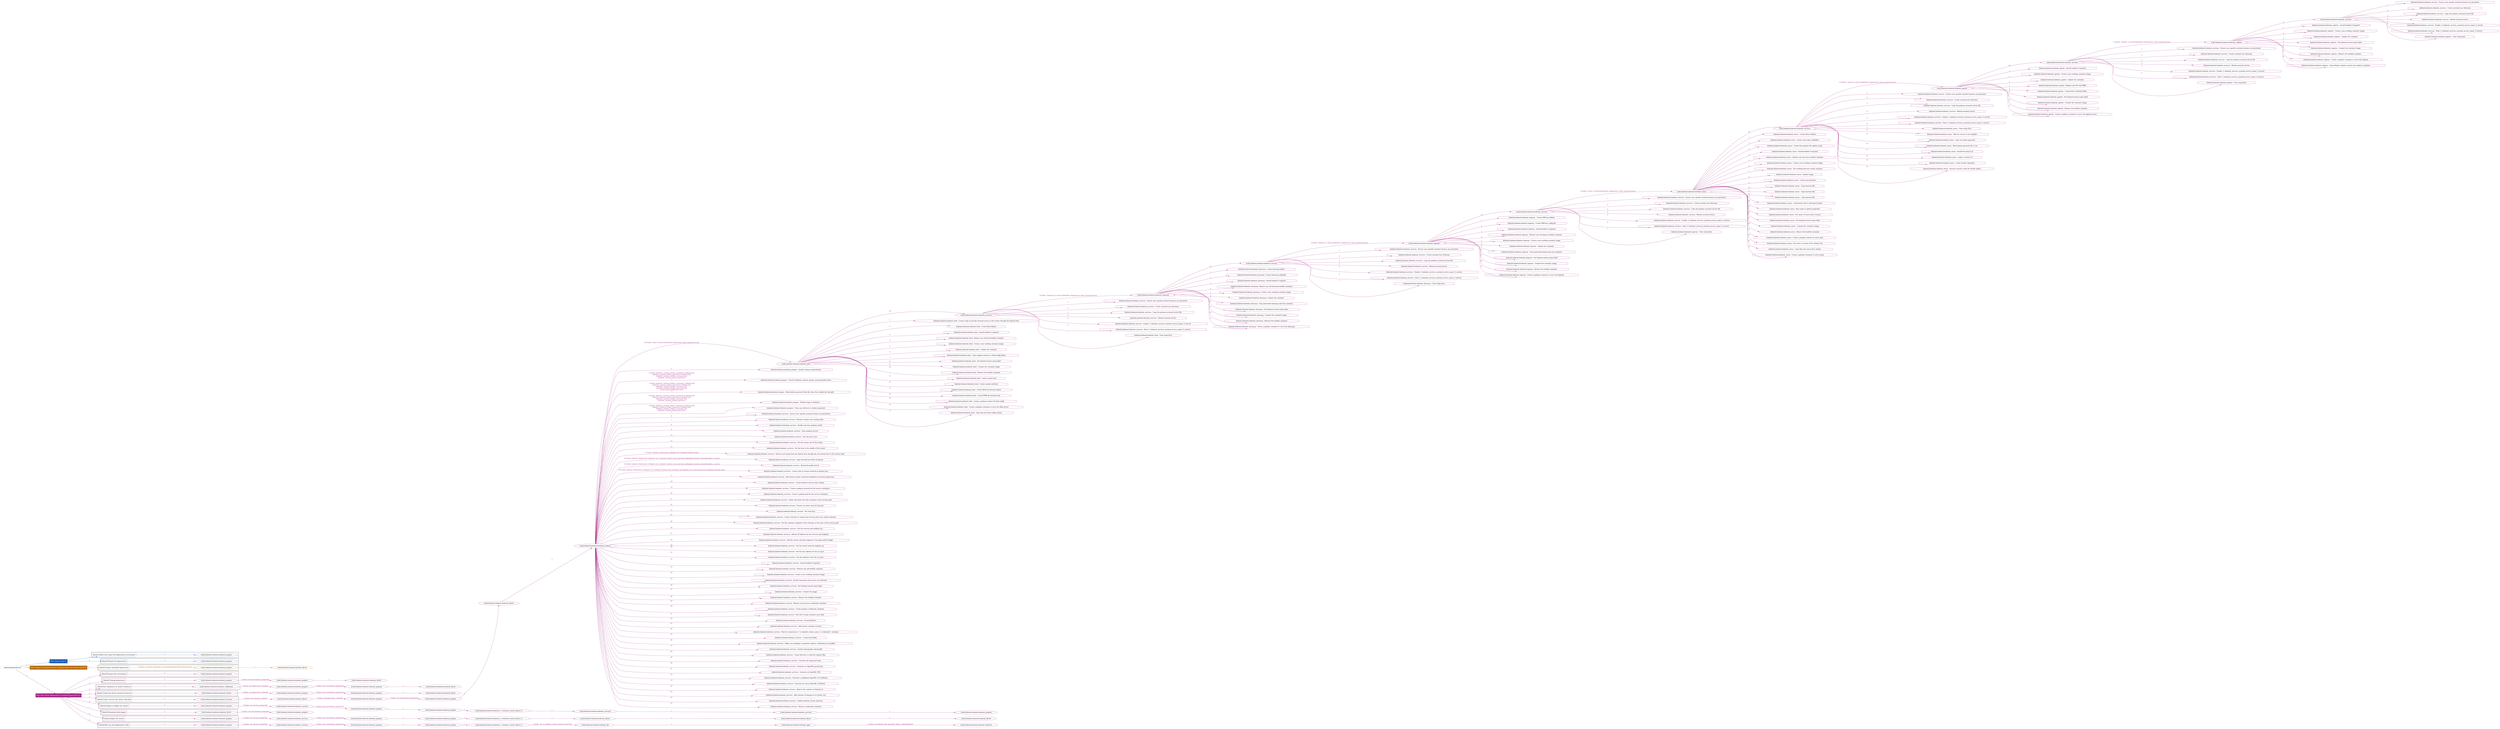 digraph {
	graph [concentrate=true ordering=in rankdir=LR ratio=fill]
	edge [esep=5 sep=10]
	"kubeinit/playbook.yml" [id=root_node style=dotted]
	play_c1dfc731 [label="Play: Initial setup (1)" color="#165bb6" fontcolor="#ffffff" id=play_c1dfc731 shape=box style=filled tooltip=localhost]
	"kubeinit/playbook.yml" -> play_c1dfc731 [label="1 " color="#165bb6" fontcolor="#165bb6" id=edge_ca3b34f3 labeltooltip="1 " tooltip="1 "]
	subgraph "kubeinit.kubeinit.kubeinit_prepare" {
		role_8a3c2f16 [label="[role] kubeinit.kubeinit.kubeinit_prepare" color="#165bb6" id=role_8a3c2f16 tooltip="kubeinit.kubeinit.kubeinit_prepare"]
	}
	subgraph "kubeinit.kubeinit.kubeinit_prepare" {
		role_64fad72a [label="[role] kubeinit.kubeinit.kubeinit_prepare" color="#165bb6" id=role_64fad72a tooltip="kubeinit.kubeinit.kubeinit_prepare"]
	}
	subgraph "Play: Initial setup (1)" {
		play_c1dfc731 -> block_42b26b0b [label=1 color="#165bb6" fontcolor="#165bb6" id=edge_fc8ed9ef labeltooltip=1 tooltip=1]
		subgraph cluster_block_42b26b0b {
			block_42b26b0b [label="[block] Gather facts about the deployment environment" color="#165bb6" id=block_42b26b0b labeltooltip="Gather facts about the deployment environment" shape=box tooltip="Gather facts about the deployment environment"]
			block_42b26b0b -> role_8a3c2f16 [label="1 " color="#165bb6" fontcolor="#165bb6" id=edge_08b282d0 labeltooltip="1 " tooltip="1 "]
		}
		play_c1dfc731 -> block_3c3eed0b [label=2 color="#165bb6" fontcolor="#165bb6" id=edge_86c16f91 labeltooltip=2 tooltip=2]
		subgraph cluster_block_3c3eed0b {
			block_3c3eed0b [label="[block] Prepare the hypervisors" color="#165bb6" id=block_3c3eed0b labeltooltip="Prepare the hypervisors" shape=box tooltip="Prepare the hypervisors"]
			block_3c3eed0b -> role_64fad72a [label="1 " color="#165bb6" fontcolor="#165bb6" id=edge_9366136e labeltooltip="1 " tooltip="1 "]
		}
	}
	play_3a73fe8e [label="Play: Prepare all hypervisor hosts to deploy service and cluster nodes (0)" color="#b86e14" fontcolor="#ffffff" id=play_3a73fe8e shape=box style=filled tooltip="Play: Prepare all hypervisor hosts to deploy service and cluster nodes (0)"]
	"kubeinit/playbook.yml" -> play_3a73fe8e [label="2 " color="#b86e14" fontcolor="#b86e14" id=edge_ce09e9b1 labeltooltip="2 " tooltip="2 "]
	subgraph "kubeinit.kubeinit.kubeinit_libvirt" {
		role_a80bcd86 [label="[role] kubeinit.kubeinit.kubeinit_libvirt" color="#b86e14" id=role_a80bcd86 tooltip="kubeinit.kubeinit.kubeinit_libvirt"]
	}
	subgraph "kubeinit.kubeinit.kubeinit_prepare" {
		role_f4d8e16c [label="[role] kubeinit.kubeinit.kubeinit_prepare" color="#b86e14" id=role_f4d8e16c tooltip="kubeinit.kubeinit.kubeinit_prepare"]
		role_f4d8e16c -> role_a80bcd86 [label="1 " color="#b86e14" fontcolor="#b86e14" id=edge_86afaa1b labeltooltip="1 " tooltip="1 "]
	}
	subgraph "Play: Prepare all hypervisor hosts to deploy service and cluster nodes (0)" {
		play_3a73fe8e -> block_aab02fc0 [label=1 color="#b86e14" fontcolor="#b86e14" id=edge_16489510 labeltooltip=1 tooltip=1]
		subgraph cluster_block_aab02fc0 {
			block_aab02fc0 [label="[block] Prepare individual hypervisors" color="#b86e14" id=block_aab02fc0 labeltooltip="Prepare individual hypervisors" shape=box tooltip="Prepare individual hypervisors"]
			block_aab02fc0 -> role_f4d8e16c [label="1 [when: inventory_hostname in hostvars['kubeinit-facts'].hypervisors]" color="#b86e14" fontcolor="#b86e14" id=edge_5803a7aa labeltooltip="1 [when: inventory_hostname in hostvars['kubeinit-facts'].hypervisors]" tooltip="1 [when: inventory_hostname in hostvars['kubeinit-facts'].hypervisors]"]
		}
	}
	play_6a0be3ce [label="Play: Run cluster deployment on prepared hypervisors (1)" color="#a42886" fontcolor="#ffffff" id=play_6a0be3ce shape=box style=filled tooltip=localhost]
	"kubeinit/playbook.yml" -> play_6a0be3ce [label="3 " color="#a42886" fontcolor="#a42886" id=edge_f3a10d55 labeltooltip="3 " tooltip="3 "]
	subgraph "kubeinit.kubeinit.kubeinit_prepare" {
		role_5f96dcba [label="[role] kubeinit.kubeinit.kubeinit_prepare" color="#a42886" id=role_5f96dcba tooltip="kubeinit.kubeinit.kubeinit_prepare"]
	}
	subgraph "kubeinit.kubeinit.kubeinit_libvirt" {
		role_52fb74de [label="[role] kubeinit.kubeinit.kubeinit_libvirt" color="#a42886" id=role_52fb74de tooltip="kubeinit.kubeinit.kubeinit_libvirt"]
	}
	subgraph "kubeinit.kubeinit.kubeinit_prepare" {
		role_a2fef3f7 [label="[role] kubeinit.kubeinit.kubeinit_prepare" color="#a42886" id=role_a2fef3f7 tooltip="kubeinit.kubeinit.kubeinit_prepare"]
		role_a2fef3f7 -> role_52fb74de [label="1 " color="#a42886" fontcolor="#a42886" id=edge_a4239ddb labeltooltip="1 " tooltip="1 "]
	}
	subgraph "kubeinit.kubeinit.kubeinit_prepare" {
		role_9231d418 [label="[role] kubeinit.kubeinit.kubeinit_prepare" color="#a42886" id=role_9231d418 tooltip="kubeinit.kubeinit.kubeinit_prepare"]
		role_9231d418 -> role_a2fef3f7 [label="1 [when: not environment_prepared]" color="#a42886" fontcolor="#a42886" id=edge_49b5a3d9 labeltooltip="1 [when: not environment_prepared]" tooltip="1 [when: not environment_prepared]"]
	}
	subgraph "kubeinit.kubeinit.kubeinit_libvirt" {
		role_51766f2a [label="[role] kubeinit.kubeinit.kubeinit_libvirt" color="#a42886" id=role_51766f2a tooltip="kubeinit.kubeinit.kubeinit_libvirt"]
	}
	subgraph "kubeinit.kubeinit.kubeinit_prepare" {
		role_7a989603 [label="[role] kubeinit.kubeinit.kubeinit_prepare" color="#a42886" id=role_7a989603 tooltip="kubeinit.kubeinit.kubeinit_prepare"]
		role_7a989603 -> role_51766f2a [label="1 " color="#a42886" fontcolor="#a42886" id=edge_4f318e4c labeltooltip="1 " tooltip="1 "]
	}
	subgraph "kubeinit.kubeinit.kubeinit_prepare" {
		role_2686cded [label="[role] kubeinit.kubeinit.kubeinit_prepare" color="#a42886" id=role_2686cded tooltip="kubeinit.kubeinit.kubeinit_prepare"]
		role_2686cded -> role_7a989603 [label="1 [when: not environment_prepared]" color="#a42886" fontcolor="#a42886" id=edge_705b6908 labeltooltip="1 [when: not environment_prepared]" tooltip="1 [when: not environment_prepared]"]
	}
	subgraph "kubeinit.kubeinit.kubeinit_validations" {
		role_c274d320 [label="[role] kubeinit.kubeinit.kubeinit_validations" color="#a42886" id=role_c274d320 tooltip="kubeinit.kubeinit.kubeinit_validations"]
		role_c274d320 -> role_2686cded [label="1 [when: not hypervisors_cleaned]" color="#a42886" fontcolor="#a42886" id=edge_94b2ed43 labeltooltip="1 [when: not hypervisors_cleaned]" tooltip="1 [when: not hypervisors_cleaned]"]
	}
	subgraph "kubeinit.kubeinit.kubeinit_libvirt" {
		role_aabbfff2 [label="[role] kubeinit.kubeinit.kubeinit_libvirt" color="#a42886" id=role_aabbfff2 tooltip="kubeinit.kubeinit.kubeinit_libvirt"]
	}
	subgraph "kubeinit.kubeinit.kubeinit_prepare" {
		role_873071b5 [label="[role] kubeinit.kubeinit.kubeinit_prepare" color="#a42886" id=role_873071b5 tooltip="kubeinit.kubeinit.kubeinit_prepare"]
		role_873071b5 -> role_aabbfff2 [label="1 " color="#a42886" fontcolor="#a42886" id=edge_2dad6e41 labeltooltip="1 " tooltip="1 "]
	}
	subgraph "kubeinit.kubeinit.kubeinit_prepare" {
		role_36f13c4a [label="[role] kubeinit.kubeinit.kubeinit_prepare" color="#a42886" id=role_36f13c4a tooltip="kubeinit.kubeinit.kubeinit_prepare"]
		role_36f13c4a -> role_873071b5 [label="1 [when: not environment_prepared]" color="#a42886" fontcolor="#a42886" id=edge_62b0939d labeltooltip="1 [when: not environment_prepared]" tooltip="1 [when: not environment_prepared]"]
	}
	subgraph "kubeinit.kubeinit.kubeinit_libvirt" {
		role_d40e76ba [label="[role] kubeinit.kubeinit.kubeinit_libvirt" color="#a42886" id=role_d40e76ba tooltip="kubeinit.kubeinit.kubeinit_libvirt"]
		role_d40e76ba -> role_36f13c4a [label="1 [when: not hypervisors_cleaned]" color="#a42886" fontcolor="#a42886" id=edge_450ec30c labeltooltip="1 [when: not hypervisors_cleaned]" tooltip="1 [when: not hypervisors_cleaned]"]
	}
	subgraph "kubeinit.kubeinit.kubeinit_services" {
		role_3a482c76 [label="[role] kubeinit.kubeinit.kubeinit_services" color="#a42886" id=role_3a482c76 tooltip="kubeinit.kubeinit.kubeinit_services"]
		task_0ef93e10 [label="kubeinit.kubeinit.kubeinit_services : Ensure user specific systemd instance are persistent" color="#a42886" id=task_0ef93e10 shape=octagon tooltip="kubeinit.kubeinit.kubeinit_services : Ensure user specific systemd instance are persistent"]
		role_3a482c76 -> task_0ef93e10 [label="1 " color="#a42886" fontcolor="#a42886" id=edge_48304f96 labeltooltip="1 " tooltip="1 "]
		task_3927d9d3 [label="kubeinit.kubeinit.kubeinit_services : Create systemd user directory" color="#a42886" id=task_3927d9d3 shape=octagon tooltip="kubeinit.kubeinit.kubeinit_services : Create systemd user directory"]
		role_3a482c76 -> task_3927d9d3 [label="2 " color="#a42886" fontcolor="#a42886" id=edge_9a5da3ad labeltooltip="2 " tooltip="2 "]
		task_9b187f9c [label="kubeinit.kubeinit.kubeinit_services : Copy the podman systemd service file" color="#a42886" id=task_9b187f9c shape=octagon tooltip="kubeinit.kubeinit.kubeinit_services : Copy the podman systemd service file"]
		role_3a482c76 -> task_9b187f9c [label="3 " color="#a42886" fontcolor="#a42886" id=edge_f082a538 labeltooltip="3 " tooltip="3 "]
		task_c3224fbc [label="kubeinit.kubeinit.kubeinit_services : Reload systemd service" color="#a42886" id=task_c3224fbc shape=octagon tooltip="kubeinit.kubeinit.kubeinit_services : Reload systemd service"]
		role_3a482c76 -> task_c3224fbc [label="4 " color="#a42886" fontcolor="#a42886" id=edge_8ecd56ae labeltooltip="4 " tooltip="4 "]
		task_c206ae6b [label="kubeinit.kubeinit.kubeinit_services : Enable {{ kubeinit_services_systemd_service_name }}.service" color="#a42886" id=task_c206ae6b shape=octagon tooltip="kubeinit.kubeinit.kubeinit_services : Enable {{ kubeinit_services_systemd_service_name }}.service"]
		role_3a482c76 -> task_c206ae6b [label="5 " color="#a42886" fontcolor="#a42886" id=edge_0ecf0eb9 labeltooltip="5 " tooltip="5 "]
		task_78d8025b [label="kubeinit.kubeinit.kubeinit_services : Start {{ kubeinit_services_systemd_service_name }}.service" color="#a42886" id=task_78d8025b shape=octagon tooltip="kubeinit.kubeinit.kubeinit_services : Start {{ kubeinit_services_systemd_service_name }}.service"]
		role_3a482c76 -> task_78d8025b [label="6 " color="#a42886" fontcolor="#a42886" id=edge_03d235c3 labeltooltip="6 " tooltip="6 "]
		task_2187b9fb [label="kubeinit.kubeinit.kubeinit_registry : Clear temp facts" color="#a42886" id=task_2187b9fb shape=octagon tooltip="kubeinit.kubeinit.kubeinit_registry : Clear temp facts"]
		role_3a482c76 -> task_2187b9fb [label="7 " color="#a42886" fontcolor="#a42886" id=edge_bc11e5d3 labeltooltip="7 " tooltip="7 "]
	}
	subgraph "kubeinit.kubeinit.kubeinit_registry" {
		role_4ae2a8e7 [label="[role] kubeinit.kubeinit.kubeinit_registry" color="#a42886" id=role_4ae2a8e7 tooltip="kubeinit.kubeinit.kubeinit_registry"]
		task_6bbb2bc3 [label="kubeinit.kubeinit.kubeinit_registry : Install buildah if required" color="#a42886" id=task_6bbb2bc3 shape=octagon tooltip="kubeinit.kubeinit.kubeinit_registry : Install buildah if required"]
		role_4ae2a8e7 -> task_6bbb2bc3 [label="1 " color="#a42886" fontcolor="#a42886" id=edge_56b51e14 labeltooltip="1 " tooltip="1 "]
		task_e56c49d0 [label="kubeinit.kubeinit.kubeinit_registry : Create a new working container image" color="#a42886" id=task_e56c49d0 shape=octagon tooltip="kubeinit.kubeinit.kubeinit_registry : Create a new working container image"]
		role_4ae2a8e7 -> task_e56c49d0 [label="2 " color="#a42886" fontcolor="#a42886" id=edge_ae93a4a7 labeltooltip="2 " tooltip="2 "]
		task_8dff9009 [label="kubeinit.kubeinit.kubeinit_registry : Update the container" color="#a42886" id=task_8dff9009 shape=octagon tooltip="kubeinit.kubeinit.kubeinit_registry : Update the container"]
		role_4ae2a8e7 -> task_8dff9009 [label="3 " color="#a42886" fontcolor="#a42886" id=edge_1f8b61b4 labeltooltip="3 " tooltip="3 "]
		task_0d8754d3 [label="kubeinit.kubeinit.kubeinit_registry : Set kubeinit-cluster-name label" color="#a42886" id=task_0d8754d3 shape=octagon tooltip="kubeinit.kubeinit.kubeinit_registry : Set kubeinit-cluster-name label"]
		role_4ae2a8e7 -> task_0d8754d3 [label="4 " color="#a42886" fontcolor="#a42886" id=edge_b6f7385b labeltooltip="4 " tooltip="4 "]
		task_ce1bad12 [label="kubeinit.kubeinit.kubeinit_registry : Commit the container image" color="#a42886" id=task_ce1bad12 shape=octagon tooltip="kubeinit.kubeinit.kubeinit_registry : Commit the container image"]
		role_4ae2a8e7 -> task_ce1bad12 [label="5 " color="#a42886" fontcolor="#a42886" id=edge_82c3be44 labeltooltip="5 " tooltip="5 "]
		task_a3491805 [label="kubeinit.kubeinit.kubeinit_registry : Remove the buildah container" color="#a42886" id=task_a3491805 shape=octagon tooltip="kubeinit.kubeinit.kubeinit_registry : Remove the buildah container"]
		role_4ae2a8e7 -> task_a3491805 [label="6 " color="#a42886" fontcolor="#a42886" id=edge_d69fc9d6 labeltooltip="6 " tooltip="6 "]
		task_a48d77fb [label="kubeinit.kubeinit.kubeinit_registry : Create a podman container to serve the registry" color="#a42886" id=task_a48d77fb shape=octagon tooltip="kubeinit.kubeinit.kubeinit_registry : Create a podman container to serve the registry"]
		role_4ae2a8e7 -> task_a48d77fb [label="7 " color="#a42886" fontcolor="#a42886" id=edge_27ea5d1f labeltooltip="7 " tooltip="7 "]
		task_48e980f3 [label="kubeinit.kubeinit.kubeinit_registry : Copy kubeinit registry secrets into registry container" color="#a42886" id=task_48e980f3 shape=octagon tooltip="kubeinit.kubeinit.kubeinit_registry : Copy kubeinit registry secrets into registry container"]
		role_4ae2a8e7 -> task_48e980f3 [label="8 " color="#a42886" fontcolor="#a42886" id=edge_a3feed7c labeltooltip="8 " tooltip="8 "]
		role_4ae2a8e7 -> role_3a482c76 [label="9 " color="#a42886" fontcolor="#a42886" id=edge_c9b49fd0 labeltooltip="9 " tooltip="9 "]
	}
	subgraph "kubeinit.kubeinit.kubeinit_services" {
		role_606dff24 [label="[role] kubeinit.kubeinit.kubeinit_services" color="#a42886" id=role_606dff24 tooltip="kubeinit.kubeinit.kubeinit_services"]
		task_d340ec80 [label="kubeinit.kubeinit.kubeinit_services : Ensure user specific systemd instance are persistent" color="#a42886" id=task_d340ec80 shape=octagon tooltip="kubeinit.kubeinit.kubeinit_services : Ensure user specific systemd instance are persistent"]
		role_606dff24 -> task_d340ec80 [label="1 " color="#a42886" fontcolor="#a42886" id=edge_615e85c3 labeltooltip="1 " tooltip="1 "]
		task_7af0ac54 [label="kubeinit.kubeinit.kubeinit_services : Create systemd user directory" color="#a42886" id=task_7af0ac54 shape=octagon tooltip="kubeinit.kubeinit.kubeinit_services : Create systemd user directory"]
		role_606dff24 -> task_7af0ac54 [label="2 " color="#a42886" fontcolor="#a42886" id=edge_97b06be3 labeltooltip="2 " tooltip="2 "]
		task_40fa17fe [label="kubeinit.kubeinit.kubeinit_services : Copy the podman systemd service file" color="#a42886" id=task_40fa17fe shape=octagon tooltip="kubeinit.kubeinit.kubeinit_services : Copy the podman systemd service file"]
		role_606dff24 -> task_40fa17fe [label="3 " color="#a42886" fontcolor="#a42886" id=edge_13f51cf5 labeltooltip="3 " tooltip="3 "]
		task_b666bf34 [label="kubeinit.kubeinit.kubeinit_services : Reload systemd service" color="#a42886" id=task_b666bf34 shape=octagon tooltip="kubeinit.kubeinit.kubeinit_services : Reload systemd service"]
		role_606dff24 -> task_b666bf34 [label="4 " color="#a42886" fontcolor="#a42886" id=edge_adbec7c0 labeltooltip="4 " tooltip="4 "]
		task_7c027f51 [label="kubeinit.kubeinit.kubeinit_services : Enable {{ kubeinit_services_systemd_service_name }}.service" color="#a42886" id=task_7c027f51 shape=octagon tooltip="kubeinit.kubeinit.kubeinit_services : Enable {{ kubeinit_services_systemd_service_name }}.service"]
		role_606dff24 -> task_7c027f51 [label="5 " color="#a42886" fontcolor="#a42886" id=edge_8d4422b6 labeltooltip="5 " tooltip="5 "]
		task_f08eb59e [label="kubeinit.kubeinit.kubeinit_services : Start {{ kubeinit_services_systemd_service_name }}.service" color="#a42886" id=task_f08eb59e shape=octagon tooltip="kubeinit.kubeinit.kubeinit_services : Start {{ kubeinit_services_systemd_service_name }}.service"]
		role_606dff24 -> task_f08eb59e [label="6 " color="#a42886" fontcolor="#a42886" id=edge_0ec0653a labeltooltip="6 " tooltip="6 "]
		task_e29c13bd [label="kubeinit.kubeinit.kubeinit_apache : Clear temp facts" color="#a42886" id=task_e29c13bd shape=octagon tooltip="kubeinit.kubeinit.kubeinit_apache : Clear temp facts"]
		role_606dff24 -> task_e29c13bd [label="7 " color="#a42886" fontcolor="#a42886" id=edge_dc8f9fa3 labeltooltip="7 " tooltip="7 "]
		role_606dff24 -> role_4ae2a8e7 [label="8 [when: 'registry' in hostvars[kubeinit_deployment_node_name].services]" color="#a42886" fontcolor="#a42886" id=edge_89e80197 labeltooltip="8 [when: 'registry' in hostvars[kubeinit_deployment_node_name].services]" tooltip="8 [when: 'registry' in hostvars[kubeinit_deployment_node_name].services]"]
	}
	subgraph "kubeinit.kubeinit.kubeinit_apache" {
		role_ddda7c2b [label="[role] kubeinit.kubeinit.kubeinit_apache" color="#a42886" id=role_ddda7c2b tooltip="kubeinit.kubeinit.kubeinit_apache"]
		task_d04a1140 [label="kubeinit.kubeinit.kubeinit_apache : Install buildah if required" color="#a42886" id=task_d04a1140 shape=octagon tooltip="kubeinit.kubeinit.kubeinit_apache : Install buildah if required"]
		role_ddda7c2b -> task_d04a1140 [label="1 " color="#a42886" fontcolor="#a42886" id=edge_6b0a9b55 labeltooltip="1 " tooltip="1 "]
		task_01803823 [label="kubeinit.kubeinit.kubeinit_apache : Create a new working container image" color="#a42886" id=task_01803823 shape=octagon tooltip="kubeinit.kubeinit.kubeinit_apache : Create a new working container image"]
		role_ddda7c2b -> task_01803823 [label="2 " color="#a42886" fontcolor="#a42886" id=edge_6b9270c5 labeltooltip="2 " tooltip="2 "]
		task_299a3418 [label="kubeinit.kubeinit.kubeinit_apache : Update the container" color="#a42886" id=task_299a3418 shape=octagon tooltip="kubeinit.kubeinit.kubeinit_apache : Update the container"]
		role_ddda7c2b -> task_299a3418 [label="3 " color="#a42886" fontcolor="#a42886" id=edge_bddbc8a5 labeltooltip="3 " tooltip="3 "]
		task_ead85deb [label="kubeinit.kubeinit.kubeinit_apache : Replace port 80 with 8080" color="#a42886" id=task_ead85deb shape=octagon tooltip="kubeinit.kubeinit.kubeinit_apache : Replace port 80 with 8080"]
		role_ddda7c2b -> task_ead85deb [label="4 " color="#a42886" fontcolor="#a42886" id=edge_3ccad9f4 labeltooltip="4 " tooltip="4 "]
		task_e246c39e [label="kubeinit.kubeinit.kubeinit_apache : Create link to kubeinit folder" color="#a42886" id=task_e246c39e shape=octagon tooltip="kubeinit.kubeinit.kubeinit_apache : Create link to kubeinit folder"]
		role_ddda7c2b -> task_e246c39e [label="5 " color="#a42886" fontcolor="#a42886" id=edge_03ed01fa labeltooltip="5 " tooltip="5 "]
		task_a86e25bd [label="kubeinit.kubeinit.kubeinit_apache : Set kubeinit-cluster-name label" color="#a42886" id=task_a86e25bd shape=octagon tooltip="kubeinit.kubeinit.kubeinit_apache : Set kubeinit-cluster-name label"]
		role_ddda7c2b -> task_a86e25bd [label="6 " color="#a42886" fontcolor="#a42886" id=edge_b34cc5e6 labeltooltip="6 " tooltip="6 "]
		task_a02c79d3 [label="kubeinit.kubeinit.kubeinit_apache : Commit the container image" color="#a42886" id=task_a02c79d3 shape=octagon tooltip="kubeinit.kubeinit.kubeinit_apache : Commit the container image"]
		role_ddda7c2b -> task_a02c79d3 [label="7 " color="#a42886" fontcolor="#a42886" id=edge_d6728421 labeltooltip="7 " tooltip="7 "]
		task_096dfb15 [label="kubeinit.kubeinit.kubeinit_apache : Remove the buildah container" color="#a42886" id=task_096dfb15 shape=octagon tooltip="kubeinit.kubeinit.kubeinit_apache : Remove the buildah container"]
		role_ddda7c2b -> task_096dfb15 [label="8 " color="#a42886" fontcolor="#a42886" id=edge_ceb0e6ba labeltooltip="8 " tooltip="8 "]
		task_49285416 [label="kubeinit.kubeinit.kubeinit_apache : Create a podman container to serve the Apache server" color="#a42886" id=task_49285416 shape=octagon tooltip="kubeinit.kubeinit.kubeinit_apache : Create a podman container to serve the Apache server"]
		role_ddda7c2b -> task_49285416 [label="9 " color="#a42886" fontcolor="#a42886" id=edge_eefb9893 labeltooltip="9 " tooltip="9 "]
		role_ddda7c2b -> role_606dff24 [label="10 " color="#a42886" fontcolor="#a42886" id=edge_8a8bb465 labeltooltip="10 " tooltip="10 "]
	}
	subgraph "kubeinit.kubeinit.kubeinit_services" {
		role_9896d922 [label="[role] kubeinit.kubeinit.kubeinit_services" color="#a42886" id=role_9896d922 tooltip="kubeinit.kubeinit.kubeinit_services"]
		task_a2b45213 [label="kubeinit.kubeinit.kubeinit_services : Ensure user specific systemd instance are persistent" color="#a42886" id=task_a2b45213 shape=octagon tooltip="kubeinit.kubeinit.kubeinit_services : Ensure user specific systemd instance are persistent"]
		role_9896d922 -> task_a2b45213 [label="1 " color="#a42886" fontcolor="#a42886" id=edge_c2a584f8 labeltooltip="1 " tooltip="1 "]
		task_8e2f06b2 [label="kubeinit.kubeinit.kubeinit_services : Create systemd user directory" color="#a42886" id=task_8e2f06b2 shape=octagon tooltip="kubeinit.kubeinit.kubeinit_services : Create systemd user directory"]
		role_9896d922 -> task_8e2f06b2 [label="2 " color="#a42886" fontcolor="#a42886" id=edge_2b747b73 labeltooltip="2 " tooltip="2 "]
		task_4549475a [label="kubeinit.kubeinit.kubeinit_services : Copy the podman systemd service file" color="#a42886" id=task_4549475a shape=octagon tooltip="kubeinit.kubeinit.kubeinit_services : Copy the podman systemd service file"]
		role_9896d922 -> task_4549475a [label="3 " color="#a42886" fontcolor="#a42886" id=edge_ce1b2569 labeltooltip="3 " tooltip="3 "]
		task_72526d0b [label="kubeinit.kubeinit.kubeinit_services : Reload systemd service" color="#a42886" id=task_72526d0b shape=octagon tooltip="kubeinit.kubeinit.kubeinit_services : Reload systemd service"]
		role_9896d922 -> task_72526d0b [label="4 " color="#a42886" fontcolor="#a42886" id=edge_a630380f labeltooltip="4 " tooltip="4 "]
		task_9a21177c [label="kubeinit.kubeinit.kubeinit_services : Enable {{ kubeinit_services_systemd_service_name }}.service" color="#a42886" id=task_9a21177c shape=octagon tooltip="kubeinit.kubeinit.kubeinit_services : Enable {{ kubeinit_services_systemd_service_name }}.service"]
		role_9896d922 -> task_9a21177c [label="5 " color="#a42886" fontcolor="#a42886" id=edge_5c35ef95 labeltooltip="5 " tooltip="5 "]
		task_7d0d1751 [label="kubeinit.kubeinit.kubeinit_services : Start {{ kubeinit_services_systemd_service_name }}.service" color="#a42886" id=task_7d0d1751 shape=octagon tooltip="kubeinit.kubeinit.kubeinit_services : Start {{ kubeinit_services_systemd_service_name }}.service"]
		role_9896d922 -> task_7d0d1751 [label="6 " color="#a42886" fontcolor="#a42886" id=edge_2a12f40f labeltooltip="6 " tooltip="6 "]
		task_82ee9aba [label="kubeinit.kubeinit.kubeinit_nexus : Clear temp facts" color="#a42886" id=task_82ee9aba shape=octagon tooltip="kubeinit.kubeinit.kubeinit_nexus : Clear temp facts"]
		role_9896d922 -> task_82ee9aba [label="7 " color="#a42886" fontcolor="#a42886" id=edge_6a3526f1 labeltooltip="7 " tooltip="7 "]
		task_ebd24ff8 [label="kubeinit.kubeinit.kubeinit_nexus : Wait for service to be available" color="#a42886" id=task_ebd24ff8 shape=octagon tooltip="kubeinit.kubeinit.kubeinit_nexus : Wait for service to be available"]
		role_9896d922 -> task_ebd24ff8 [label="8 " color="#a42886" fontcolor="#a42886" id=edge_d52566e2 labeltooltip="8 " tooltip="8 "]
		task_5a9ea307 [label="kubeinit.kubeinit.kubeinit_nexus : Copy out admin password" color="#a42886" id=task_5a9ea307 shape=octagon tooltip="kubeinit.kubeinit.kubeinit_nexus : Copy out admin password"]
		role_9896d922 -> task_5a9ea307 [label="9 " color="#a42886" fontcolor="#a42886" id=edge_f139a57c labeltooltip="9 " tooltip="9 "]
		task_7c3dde27 [label="kubeinit.kubeinit.kubeinit_nexus : Read admin password into a var" color="#a42886" id=task_7c3dde27 shape=octagon tooltip="kubeinit.kubeinit.kubeinit_nexus : Read admin password into a var"]
		role_9896d922 -> task_7c3dde27 [label="10 " color="#a42886" fontcolor="#a42886" id=edge_234be38c labeltooltip="10 " tooltip="10 "]
		task_376c4f87 [label="kubeinit.kubeinit.kubeinit_nexus : Install the nexus3 cli" color="#a42886" id=task_376c4f87 shape=octagon tooltip="kubeinit.kubeinit.kubeinit_nexus : Install the nexus3 cli"]
		role_9896d922 -> task_376c4f87 [label="11 " color="#a42886" fontcolor="#a42886" id=edge_287af84e labeltooltip="11 " tooltip="11 "]
		task_8d96b0f6 [label="kubeinit.kubeinit.kubeinit_nexus : Login to nexus3 cli" color="#a42886" id=task_8d96b0f6 shape=octagon tooltip="kubeinit.kubeinit.kubeinit_nexus : Login to nexus3 cli"]
		role_9896d922 -> task_8d96b0f6 [label="12 " color="#a42886" fontcolor="#a42886" id=edge_585a7e84 labeltooltip="12 " tooltip="12 "]
		task_bdecb42c [label="kubeinit.kubeinit.kubeinit_nexus : Create docker repository" color="#a42886" id=task_bdecb42c shape=octagon tooltip="kubeinit.kubeinit.kubeinit_nexus : Create docker repository"]
		role_9896d922 -> task_bdecb42c [label="13 " color="#a42886" fontcolor="#a42886" id=edge_768f9129 labeltooltip="13 " tooltip="13 "]
		task_d6af4626 [label="kubeinit.kubeinit.kubeinit_nexus : Activate security realm for docker tokens" color="#a42886" id=task_d6af4626 shape=octagon tooltip="kubeinit.kubeinit.kubeinit_nexus : Activate security realm for docker tokens"]
		role_9896d922 -> task_d6af4626 [label="14 " color="#a42886" fontcolor="#a42886" id=edge_1abb8843 labeltooltip="14 " tooltip="14 "]
		role_9896d922 -> role_ddda7c2b [label="15 [when: 'apache' in hostvars[kubeinit_deployment_node_name].services]" color="#a42886" fontcolor="#a42886" id=edge_cf73b60a labeltooltip="15 [when: 'apache' in hostvars[kubeinit_deployment_node_name].services]" tooltip="15 [when: 'apache' in hostvars[kubeinit_deployment_node_name].services]"]
	}
	subgraph "kubeinit.kubeinit.kubeinit_nexus" {
		role_9355d55b [label="[role] kubeinit.kubeinit.kubeinit_nexus" color="#a42886" id=role_9355d55b tooltip="kubeinit.kubeinit.kubeinit_nexus"]
		task_3fcd2cc5 [label="kubeinit.kubeinit.kubeinit_nexus : Create Nexus folders" color="#a42886" id=task_3fcd2cc5 shape=octagon tooltip="kubeinit.kubeinit.kubeinit_nexus : Create Nexus folders"]
		role_9355d55b -> task_3fcd2cc5 [label="1 " color="#a42886" fontcolor="#a42886" id=edge_4d3ea062 labeltooltip="1 " tooltip="1 "]
		task_d9b165f1 [label="kubeinit.kubeinit.kubeinit_nexus : Create nexus-data subfolders" color="#a42886" id=task_d9b165f1 shape=octagon tooltip="kubeinit.kubeinit.kubeinit_nexus : Create nexus-data subfolders"]
		role_9355d55b -> task_d9b165f1 [label="2 " color="#a42886" fontcolor="#a42886" id=edge_e6242fd3 labeltooltip="2 " tooltip="2 "]
		task_659ae17e [label="kubeinit.kubeinit.kubeinit_nexus : Create the property file update script" color="#a42886" id=task_659ae17e shape=octagon tooltip="kubeinit.kubeinit.kubeinit_nexus : Create the property file update script"]
		role_9355d55b -> task_659ae17e [label="3 " color="#a42886" fontcolor="#a42886" id=edge_46ae7657 labeltooltip="3 " tooltip="3 "]
		task_6162a9be [label="kubeinit.kubeinit.kubeinit_nexus : Install buildah if required" color="#a42886" id=task_6162a9be shape=octagon tooltip="kubeinit.kubeinit.kubeinit_nexus : Install buildah if required"]
		role_9355d55b -> task_6162a9be [label="4 " color="#a42886" fontcolor="#a42886" id=edge_37e76cee labeltooltip="4 " tooltip="4 "]
		task_75d5c69c [label="kubeinit.kubeinit.kubeinit_nexus : Remove any old nexus buildah container" color="#a42886" id=task_75d5c69c shape=octagon tooltip="kubeinit.kubeinit.kubeinit_nexus : Remove any old nexus buildah container"]
		role_9355d55b -> task_75d5c69c [label="5 " color="#a42886" fontcolor="#a42886" id=edge_3fe936c8 labeltooltip="5 " tooltip="5 "]
		task_3c7c478a [label="kubeinit.kubeinit.kubeinit_nexus : Create a new working container image" color="#a42886" id=task_3c7c478a shape=octagon tooltip="kubeinit.kubeinit.kubeinit_nexus : Create a new working container image"]
		role_9355d55b -> task_3c7c478a [label="6 " color="#a42886" fontcolor="#a42886" id=edge_289d1dfb labeltooltip="6 " tooltip="6 "]
		task_007fb4dd [label="kubeinit.kubeinit.kubeinit_nexus : Set working directory inside container" color="#a42886" id=task_007fb4dd shape=octagon tooltip="kubeinit.kubeinit.kubeinit_nexus : Set working directory inside container"]
		role_9355d55b -> task_007fb4dd [label="7 " color="#a42886" fontcolor="#a42886" id=edge_c15f13b0 labeltooltip="7 " tooltip="7 "]
		task_57bb11a9 [label="kubeinit.kubeinit.kubeinit_nexus : Update image" color="#a42886" id=task_57bb11a9 shape=octagon tooltip="kubeinit.kubeinit.kubeinit_nexus : Update image"]
		role_9355d55b -> task_57bb11a9 [label="8 " color="#a42886" fontcolor="#a42886" id=edge_f9c3238e labeltooltip="8 " tooltip="8 "]
		task_b4cb817f [label="kubeinit.kubeinit.kubeinit_nexus : Create java keystore" color="#a42886" id=task_b4cb817f shape=octagon tooltip="kubeinit.kubeinit.kubeinit_nexus : Create java keystore"]
		role_9355d55b -> task_b4cb817f [label="9 " color="#a42886" fontcolor="#a42886" id=edge_7805b67a labeltooltip="9 " tooltip="9 "]
		task_cd71afef [label="kubeinit.kubeinit.kubeinit_nexus : Copy keystore file" color="#a42886" id=task_cd71afef shape=octagon tooltip="kubeinit.kubeinit.kubeinit_nexus : Copy keystore file"]
		role_9355d55b -> task_cd71afef [label="10 " color="#a42886" fontcolor="#a42886" id=edge_b8bddfb3 labeltooltip="10 " tooltip="10 "]
		task_e27cad4a [label="kubeinit.kubeinit.kubeinit_nexus : Copy keystore file" color="#a42886" id=task_e27cad4a shape=octagon tooltip="kubeinit.kubeinit.kubeinit_nexus : Copy keystore file"]
		role_9355d55b -> task_e27cad4a [label="11 " color="#a42886" fontcolor="#a42886" id=edge_01b8830f labeltooltip="11 " tooltip="11 "]
		task_1ea79652 [label="kubeinit.kubeinit.kubeinit_nexus : Copy keystore file" color="#a42886" id=task_1ea79652 shape=octagon tooltip="kubeinit.kubeinit.kubeinit_nexus : Copy keystore file"]
		role_9355d55b -> task_1ea79652 [label="12 " color="#a42886" fontcolor="#a42886" id=edge_9ed70a25 labeltooltip="12 " tooltip="12 "]
		task_c4dabfc1 [label="kubeinit.kubeinit.kubeinit_nexus : Link keystore file to alternate location" color="#a42886" id=task_c4dabfc1 shape=octagon tooltip="kubeinit.kubeinit.kubeinit_nexus : Link keystore file to alternate location"]
		role_9355d55b -> task_c4dabfc1 [label="13 " color="#a42886" fontcolor="#a42886" id=edge_ad4d0cd4 labeltooltip="13 " tooltip="13 "]
		task_54fb79c4 [label="kubeinit.kubeinit.kubeinit_nexus : Run script to update properties" color="#a42886" id=task_54fb79c4 shape=octagon tooltip="kubeinit.kubeinit.kubeinit_nexus : Run script to update properties"]
		role_9355d55b -> task_54fb79c4 [label="14 " color="#a42886" fontcolor="#a42886" id=edge_a2a62c0f labeltooltip="14 " tooltip="14 "]
		task_15b2e3ed [label="kubeinit.kubeinit.kubeinit_nexus : Set owner of nexus data to nexus" color="#a42886" id=task_15b2e3ed shape=octagon tooltip="kubeinit.kubeinit.kubeinit_nexus : Set owner of nexus data to nexus"]
		role_9355d55b -> task_15b2e3ed [label="15 " color="#a42886" fontcolor="#a42886" id=edge_114b50b5 labeltooltip="15 " tooltip="15 "]
		task_28e9e4e5 [label="kubeinit.kubeinit.kubeinit_nexus : Set kubeinit-cluster-name label" color="#a42886" id=task_28e9e4e5 shape=octagon tooltip="kubeinit.kubeinit.kubeinit_nexus : Set kubeinit-cluster-name label"]
		role_9355d55b -> task_28e9e4e5 [label="16 " color="#a42886" fontcolor="#a42886" id=edge_5b82f597 labeltooltip="16 " tooltip="16 "]
		task_7f5c908d [label="kubeinit.kubeinit.kubeinit_nexus : Commit the container image" color="#a42886" id=task_7f5c908d shape=octagon tooltip="kubeinit.kubeinit.kubeinit_nexus : Commit the container image"]
		role_9355d55b -> task_7f5c908d [label="17 " color="#a42886" fontcolor="#a42886" id=edge_81f84948 labeltooltip="17 " tooltip="17 "]
		task_1e4b6eac [label="kubeinit.kubeinit.kubeinit_nexus : Remove the buildah container" color="#a42886" id=task_1e4b6eac shape=octagon tooltip="kubeinit.kubeinit.kubeinit_nexus : Remove the buildah container"]
		role_9355d55b -> task_1e4b6eac [label="18 " color="#a42886" fontcolor="#a42886" id=edge_672388af labeltooltip="18 " tooltip="18 "]
		task_dbdb35c6 [label="kubeinit.kubeinit.kubeinit_nexus : Create a podman volume for nexus data" color="#a42886" id=task_dbdb35c6 shape=octagon tooltip="kubeinit.kubeinit.kubeinit_nexus : Create a podman volume for nexus data"]
		role_9355d55b -> task_dbdb35c6 [label="19 " color="#a42886" fontcolor="#a42886" id=edge_e6afa2a7 labeltooltip="19 " tooltip="19 "]
		task_159f06b6 [label="kubeinit.kubeinit.kubeinit_nexus : Set nexus as owner of the volume root" color="#a42886" id=task_159f06b6 shape=octagon tooltip="kubeinit.kubeinit.kubeinit_nexus : Set nexus as owner of the volume root"]
		role_9355d55b -> task_159f06b6 [label="20 " color="#a42886" fontcolor="#a42886" id=edge_49639377 labeltooltip="20 " tooltip="20 "]
		task_f4464879 [label="kubeinit.kubeinit.kubeinit_nexus : Copy data into nexus-data volume" color="#a42886" id=task_f4464879 shape=octagon tooltip="kubeinit.kubeinit.kubeinit_nexus : Copy data into nexus-data volume"]
		role_9355d55b -> task_f4464879 [label="21 " color="#a42886" fontcolor="#a42886" id=edge_d0fa0406 labeltooltip="21 " tooltip="21 "]
		task_42005759 [label="kubeinit.kubeinit.kubeinit_nexus : Create a podman container to serve nexus" color="#a42886" id=task_42005759 shape=octagon tooltip="kubeinit.kubeinit.kubeinit_nexus : Create a podman container to serve nexus"]
		role_9355d55b -> task_42005759 [label="22 " color="#a42886" fontcolor="#a42886" id=edge_93ca35ea labeltooltip="22 " tooltip="22 "]
		role_9355d55b -> role_9896d922 [label="23 " color="#a42886" fontcolor="#a42886" id=edge_f74b9bbd labeltooltip="23 " tooltip="23 "]
	}
	subgraph "kubeinit.kubeinit.kubeinit_services" {
		role_5a8580ab [label="[role] kubeinit.kubeinit.kubeinit_services" color="#a42886" id=role_5a8580ab tooltip="kubeinit.kubeinit.kubeinit_services"]
		task_c19489a2 [label="kubeinit.kubeinit.kubeinit_services : Ensure user specific systemd instance are persistent" color="#a42886" id=task_c19489a2 shape=octagon tooltip="kubeinit.kubeinit.kubeinit_services : Ensure user specific systemd instance are persistent"]
		role_5a8580ab -> task_c19489a2 [label="1 " color="#a42886" fontcolor="#a42886" id=edge_7e28f150 labeltooltip="1 " tooltip="1 "]
		task_beec8c11 [label="kubeinit.kubeinit.kubeinit_services : Create systemd user directory" color="#a42886" id=task_beec8c11 shape=octagon tooltip="kubeinit.kubeinit.kubeinit_services : Create systemd user directory"]
		role_5a8580ab -> task_beec8c11 [label="2 " color="#a42886" fontcolor="#a42886" id=edge_ddbd69af labeltooltip="2 " tooltip="2 "]
		task_d1052f27 [label="kubeinit.kubeinit.kubeinit_services : Copy the podman systemd service file" color="#a42886" id=task_d1052f27 shape=octagon tooltip="kubeinit.kubeinit.kubeinit_services : Copy the podman systemd service file"]
		role_5a8580ab -> task_d1052f27 [label="3 " color="#a42886" fontcolor="#a42886" id=edge_c6c76609 labeltooltip="3 " tooltip="3 "]
		task_5afb2ac4 [label="kubeinit.kubeinit.kubeinit_services : Reload systemd service" color="#a42886" id=task_5afb2ac4 shape=octagon tooltip="kubeinit.kubeinit.kubeinit_services : Reload systemd service"]
		role_5a8580ab -> task_5afb2ac4 [label="4 " color="#a42886" fontcolor="#a42886" id=edge_3fec9654 labeltooltip="4 " tooltip="4 "]
		task_d40a084d [label="kubeinit.kubeinit.kubeinit_services : Enable {{ kubeinit_services_systemd_service_name }}.service" color="#a42886" id=task_d40a084d shape=octagon tooltip="kubeinit.kubeinit.kubeinit_services : Enable {{ kubeinit_services_systemd_service_name }}.service"]
		role_5a8580ab -> task_d40a084d [label="5 " color="#a42886" fontcolor="#a42886" id=edge_d87d1085 labeltooltip="5 " tooltip="5 "]
		task_543cc1d6 [label="kubeinit.kubeinit.kubeinit_services : Start {{ kubeinit_services_systemd_service_name }}.service" color="#a42886" id=task_543cc1d6 shape=octagon tooltip="kubeinit.kubeinit.kubeinit_services : Start {{ kubeinit_services_systemd_service_name }}.service"]
		role_5a8580ab -> task_543cc1d6 [label="6 " color="#a42886" fontcolor="#a42886" id=edge_e3cb074a labeltooltip="6 " tooltip="6 "]
		task_aaddd4a9 [label="kubeinit.kubeinit.kubeinit_haproxy : Clear temp facts" color="#a42886" id=task_aaddd4a9 shape=octagon tooltip="kubeinit.kubeinit.kubeinit_haproxy : Clear temp facts"]
		role_5a8580ab -> task_aaddd4a9 [label="7 " color="#a42886" fontcolor="#a42886" id=edge_45901988 labeltooltip="7 " tooltip="7 "]
		role_5a8580ab -> role_9355d55b [label="8 [when: 'nexus' in hostvars[kubeinit_deployment_node_name].services]" color="#a42886" fontcolor="#a42886" id=edge_9e245f92 labeltooltip="8 [when: 'nexus' in hostvars[kubeinit_deployment_node_name].services]" tooltip="8 [when: 'nexus' in hostvars[kubeinit_deployment_node_name].services]"]
	}
	subgraph "kubeinit.kubeinit.kubeinit_haproxy" {
		role_c6241ddf [label="[role] kubeinit.kubeinit.kubeinit_haproxy" color="#a42886" id=role_c6241ddf tooltip="kubeinit.kubeinit.kubeinit_haproxy"]
		task_233371e2 [label="kubeinit.kubeinit.kubeinit_haproxy : Create HAProxy folders" color="#a42886" id=task_233371e2 shape=octagon tooltip="kubeinit.kubeinit.kubeinit_haproxy : Create HAProxy folders"]
		role_c6241ddf -> task_233371e2 [label="1 " color="#a42886" fontcolor="#a42886" id=edge_033f5103 labeltooltip="1 " tooltip="1 "]
		task_ba7bd7e3 [label="kubeinit.kubeinit.kubeinit_haproxy : Create HAProxy config file" color="#a42886" id=task_ba7bd7e3 shape=octagon tooltip="kubeinit.kubeinit.kubeinit_haproxy : Create HAProxy config file"]
		role_c6241ddf -> task_ba7bd7e3 [label="2 " color="#a42886" fontcolor="#a42886" id=edge_429f2833 labeltooltip="2 " tooltip="2 "]
		task_9ddae833 [label="kubeinit.kubeinit.kubeinit_haproxy : Install buildah if required" color="#a42886" id=task_9ddae833 shape=octagon tooltip="kubeinit.kubeinit.kubeinit_haproxy : Install buildah if required"]
		role_c6241ddf -> task_9ddae833 [label="3 " color="#a42886" fontcolor="#a42886" id=edge_00c67ab3 labeltooltip="3 " tooltip="3 "]
		task_61d7c6b5 [label="kubeinit.kubeinit.kubeinit_haproxy : Remove any old haproxy buildah container" color="#a42886" id=task_61d7c6b5 shape=octagon tooltip="kubeinit.kubeinit.kubeinit_haproxy : Remove any old haproxy buildah container"]
		role_c6241ddf -> task_61d7c6b5 [label="4 " color="#a42886" fontcolor="#a42886" id=edge_620ecc37 labeltooltip="4 " tooltip="4 "]
		task_d630e476 [label="kubeinit.kubeinit.kubeinit_haproxy : Create a new working container image" color="#a42886" id=task_d630e476 shape=octagon tooltip="kubeinit.kubeinit.kubeinit_haproxy : Create a new working container image"]
		role_c6241ddf -> task_d630e476 [label="5 " color="#a42886" fontcolor="#a42886" id=edge_e7b57995 labeltooltip="5 " tooltip="5 "]
		task_8f178b2d [label="kubeinit.kubeinit.kubeinit_haproxy : Update the container" color="#a42886" id=task_8f178b2d shape=octagon tooltip="kubeinit.kubeinit.kubeinit_haproxy : Update the container"]
		role_c6241ddf -> task_8f178b2d [label="6 " color="#a42886" fontcolor="#a42886" id=edge_fe082375 labeltooltip="6 " tooltip="6 "]
		task_11783d61 [label="kubeinit.kubeinit.kubeinit_haproxy : Copy generated haproxy.cfg into container" color="#a42886" id=task_11783d61 shape=octagon tooltip="kubeinit.kubeinit.kubeinit_haproxy : Copy generated haproxy.cfg into container"]
		role_c6241ddf -> task_11783d61 [label="7 " color="#a42886" fontcolor="#a42886" id=edge_45336ddf labeltooltip="7 " tooltip="7 "]
		task_98e5c934 [label="kubeinit.kubeinit.kubeinit_haproxy : Set kubeinit-cluster-name label" color="#a42886" id=task_98e5c934 shape=octagon tooltip="kubeinit.kubeinit.kubeinit_haproxy : Set kubeinit-cluster-name label"]
		role_c6241ddf -> task_98e5c934 [label="8 " color="#a42886" fontcolor="#a42886" id=edge_5a46f893 labeltooltip="8 " tooltip="8 "]
		task_3ba1aeec [label="kubeinit.kubeinit.kubeinit_haproxy : Commit the container image" color="#a42886" id=task_3ba1aeec shape=octagon tooltip="kubeinit.kubeinit.kubeinit_haproxy : Commit the container image"]
		role_c6241ddf -> task_3ba1aeec [label="9 " color="#a42886" fontcolor="#a42886" id=edge_235a6d58 labeltooltip="9 " tooltip="9 "]
		task_6efadc27 [label="kubeinit.kubeinit.kubeinit_haproxy : Remove the buildah container" color="#a42886" id=task_6efadc27 shape=octagon tooltip="kubeinit.kubeinit.kubeinit_haproxy : Remove the buildah container"]
		role_c6241ddf -> task_6efadc27 [label="10 " color="#a42886" fontcolor="#a42886" id=edge_115c8d6b labeltooltip="10 " tooltip="10 "]
		task_bbfae04d [label="kubeinit.kubeinit.kubeinit_haproxy : Create a podman container to serve the haproxy" color="#a42886" id=task_bbfae04d shape=octagon tooltip="kubeinit.kubeinit.kubeinit_haproxy : Create a podman container to serve the haproxy"]
		role_c6241ddf -> task_bbfae04d [label="11 " color="#a42886" fontcolor="#a42886" id=edge_2d8037ec labeltooltip="11 " tooltip="11 "]
		role_c6241ddf -> role_5a8580ab [label="12 " color="#a42886" fontcolor="#a42886" id=edge_4251afba labeltooltip="12 " tooltip="12 "]
	}
	subgraph "kubeinit.kubeinit.kubeinit_services" {
		role_488e855f [label="[role] kubeinit.kubeinit.kubeinit_services" color="#a42886" id=role_488e855f tooltip="kubeinit.kubeinit.kubeinit_services"]
		task_89801786 [label="kubeinit.kubeinit.kubeinit_services : Ensure user specific systemd instance are persistent" color="#a42886" id=task_89801786 shape=octagon tooltip="kubeinit.kubeinit.kubeinit_services : Ensure user specific systemd instance are persistent"]
		role_488e855f -> task_89801786 [label="1 " color="#a42886" fontcolor="#a42886" id=edge_b04fd53f labeltooltip="1 " tooltip="1 "]
		task_416b8194 [label="kubeinit.kubeinit.kubeinit_services : Create systemd user directory" color="#a42886" id=task_416b8194 shape=octagon tooltip="kubeinit.kubeinit.kubeinit_services : Create systemd user directory"]
		role_488e855f -> task_416b8194 [label="2 " color="#a42886" fontcolor="#a42886" id=edge_42d3e268 labeltooltip="2 " tooltip="2 "]
		task_a48d28ab [label="kubeinit.kubeinit.kubeinit_services : Copy the podman systemd service file" color="#a42886" id=task_a48d28ab shape=octagon tooltip="kubeinit.kubeinit.kubeinit_services : Copy the podman systemd service file"]
		role_488e855f -> task_a48d28ab [label="3 " color="#a42886" fontcolor="#a42886" id=edge_dd1eb022 labeltooltip="3 " tooltip="3 "]
		task_04ca7b8c [label="kubeinit.kubeinit.kubeinit_services : Reload systemd service" color="#a42886" id=task_04ca7b8c shape=octagon tooltip="kubeinit.kubeinit.kubeinit_services : Reload systemd service"]
		role_488e855f -> task_04ca7b8c [label="4 " color="#a42886" fontcolor="#a42886" id=edge_d99b5267 labeltooltip="4 " tooltip="4 "]
		task_1690667e [label="kubeinit.kubeinit.kubeinit_services : Enable {{ kubeinit_services_systemd_service_name }}.service" color="#a42886" id=task_1690667e shape=octagon tooltip="kubeinit.kubeinit.kubeinit_services : Enable {{ kubeinit_services_systemd_service_name }}.service"]
		role_488e855f -> task_1690667e [label="5 " color="#a42886" fontcolor="#a42886" id=edge_eb69a787 labeltooltip="5 " tooltip="5 "]
		task_faa2d12e [label="kubeinit.kubeinit.kubeinit_services : Start {{ kubeinit_services_systemd_service_name }}.service" color="#a42886" id=task_faa2d12e shape=octagon tooltip="kubeinit.kubeinit.kubeinit_services : Start {{ kubeinit_services_systemd_service_name }}.service"]
		role_488e855f -> task_faa2d12e [label="6 " color="#a42886" fontcolor="#a42886" id=edge_a7b9a8ba labeltooltip="6 " tooltip="6 "]
		task_e6b4aaed [label="kubeinit.kubeinit.kubeinit_dnsmasq : Clear temp facts" color="#a42886" id=task_e6b4aaed shape=octagon tooltip="kubeinit.kubeinit.kubeinit_dnsmasq : Clear temp facts"]
		role_488e855f -> task_e6b4aaed [label="7 " color="#a42886" fontcolor="#a42886" id=edge_4a01b6d3 labeltooltip="7 " tooltip="7 "]
		role_488e855f -> role_c6241ddf [label="8 [when: 'haproxy' in hostvars[kubeinit_deployment_node_name].services]" color="#a42886" fontcolor="#a42886" id=edge_a93c4589 labeltooltip="8 [when: 'haproxy' in hostvars[kubeinit_deployment_node_name].services]" tooltip="8 [when: 'haproxy' in hostvars[kubeinit_deployment_node_name].services]"]
	}
	subgraph "kubeinit.kubeinit.kubeinit_dnsmasq" {
		role_024e0c01 [label="[role] kubeinit.kubeinit.kubeinit_dnsmasq" color="#a42886" id=role_024e0c01 tooltip="kubeinit.kubeinit.kubeinit_dnsmasq"]
		task_bc200458 [label="kubeinit.kubeinit.kubeinit_dnsmasq : Create dnsmasq folders" color="#a42886" id=task_bc200458 shape=octagon tooltip="kubeinit.kubeinit.kubeinit_dnsmasq : Create dnsmasq folders"]
		role_024e0c01 -> task_bc200458 [label="1 " color="#a42886" fontcolor="#a42886" id=edge_33bc8b99 labeltooltip="1 " tooltip="1 "]
		task_d6fdafb6 [label="kubeinit.kubeinit.kubeinit_dnsmasq : Create dnsmasq config file" color="#a42886" id=task_d6fdafb6 shape=octagon tooltip="kubeinit.kubeinit.kubeinit_dnsmasq : Create dnsmasq config file"]
		role_024e0c01 -> task_d6fdafb6 [label="2 " color="#a42886" fontcolor="#a42886" id=edge_f1144490 labeltooltip="2 " tooltip="2 "]
		task_721b522a [label="kubeinit.kubeinit.kubeinit_dnsmasq : Install buildah if required" color="#a42886" id=task_721b522a shape=octagon tooltip="kubeinit.kubeinit.kubeinit_dnsmasq : Install buildah if required"]
		role_024e0c01 -> task_721b522a [label="3 " color="#a42886" fontcolor="#a42886" id=edge_80e2dd34 labeltooltip="3 " tooltip="3 "]
		task_54d32c6c [label="kubeinit.kubeinit.kubeinit_dnsmasq : Remove any old dnsmasq buildah container" color="#a42886" id=task_54d32c6c shape=octagon tooltip="kubeinit.kubeinit.kubeinit_dnsmasq : Remove any old dnsmasq buildah container"]
		role_024e0c01 -> task_54d32c6c [label="4 " color="#a42886" fontcolor="#a42886" id=edge_189af313 labeltooltip="4 " tooltip="4 "]
		task_55be6e18 [label="kubeinit.kubeinit.kubeinit_dnsmasq : Create a new working container image" color="#a42886" id=task_55be6e18 shape=octagon tooltip="kubeinit.kubeinit.kubeinit_dnsmasq : Create a new working container image"]
		role_024e0c01 -> task_55be6e18 [label="5 " color="#a42886" fontcolor="#a42886" id=edge_4775e91d labeltooltip="5 " tooltip="5 "]
		task_dda932b7 [label="kubeinit.kubeinit.kubeinit_dnsmasq : Update the container" color="#a42886" id=task_dda932b7 shape=octagon tooltip="kubeinit.kubeinit.kubeinit_dnsmasq : Update the container"]
		role_024e0c01 -> task_dda932b7 [label="6 " color="#a42886" fontcolor="#a42886" id=edge_c959426c labeltooltip="6 " tooltip="6 "]
		task_c77da973 [label="kubeinit.kubeinit.kubeinit_dnsmasq : Copy generated dnsmasq.conf into container" color="#a42886" id=task_c77da973 shape=octagon tooltip="kubeinit.kubeinit.kubeinit_dnsmasq : Copy generated dnsmasq.conf into container"]
		role_024e0c01 -> task_c77da973 [label="7 " color="#a42886" fontcolor="#a42886" id=edge_4531d2dd labeltooltip="7 " tooltip="7 "]
		task_a1c92b5e [label="kubeinit.kubeinit.kubeinit_dnsmasq : Set kubeinit-cluster-name label" color="#a42886" id=task_a1c92b5e shape=octagon tooltip="kubeinit.kubeinit.kubeinit_dnsmasq : Set kubeinit-cluster-name label"]
		role_024e0c01 -> task_a1c92b5e [label="8 " color="#a42886" fontcolor="#a42886" id=edge_cef6830e labeltooltip="8 " tooltip="8 "]
		task_4fca98d3 [label="kubeinit.kubeinit.kubeinit_dnsmasq : Commit the container image" color="#a42886" id=task_4fca98d3 shape=octagon tooltip="kubeinit.kubeinit.kubeinit_dnsmasq : Commit the container image"]
		role_024e0c01 -> task_4fca98d3 [label="9 " color="#a42886" fontcolor="#a42886" id=edge_434508ee labeltooltip="9 " tooltip="9 "]
		task_f5b4c124 [label="kubeinit.kubeinit.kubeinit_dnsmasq : Remove the buildah container" color="#a42886" id=task_f5b4c124 shape=octagon tooltip="kubeinit.kubeinit.kubeinit_dnsmasq : Remove the buildah container"]
		role_024e0c01 -> task_f5b4c124 [label="10 " color="#a42886" fontcolor="#a42886" id=edge_359a2768 labeltooltip="10 " tooltip="10 "]
		task_9a0ae48f [label="kubeinit.kubeinit.kubeinit_dnsmasq : Create a podman container to serve the dnsmasq" color="#a42886" id=task_9a0ae48f shape=octagon tooltip="kubeinit.kubeinit.kubeinit_dnsmasq : Create a podman container to serve the dnsmasq"]
		role_024e0c01 -> task_9a0ae48f [label="11 " color="#a42886" fontcolor="#a42886" id=edge_eef2841d labeltooltip="11 " tooltip="11 "]
		role_024e0c01 -> role_488e855f [label="12 " color="#a42886" fontcolor="#a42886" id=edge_7cda92f0 labeltooltip="12 " tooltip="12 "]
	}
	subgraph "kubeinit.kubeinit.kubeinit_services" {
		role_56c89354 [label="[role] kubeinit.kubeinit.kubeinit_services" color="#a42886" id=role_56c89354 tooltip="kubeinit.kubeinit.kubeinit_services"]
		task_2dde5980 [label="kubeinit.kubeinit.kubeinit_services : Ensure user specific systemd instance are persistent" color="#a42886" id=task_2dde5980 shape=octagon tooltip="kubeinit.kubeinit.kubeinit_services : Ensure user specific systemd instance are persistent"]
		role_56c89354 -> task_2dde5980 [label="1 " color="#a42886" fontcolor="#a42886" id=edge_e00f049b labeltooltip="1 " tooltip="1 "]
		task_a4fa7242 [label="kubeinit.kubeinit.kubeinit_services : Create systemd user directory" color="#a42886" id=task_a4fa7242 shape=octagon tooltip="kubeinit.kubeinit.kubeinit_services : Create systemd user directory"]
		role_56c89354 -> task_a4fa7242 [label="2 " color="#a42886" fontcolor="#a42886" id=edge_3e3d5132 labeltooltip="2 " tooltip="2 "]
		task_5233e519 [label="kubeinit.kubeinit.kubeinit_services : Copy the podman systemd service file" color="#a42886" id=task_5233e519 shape=octagon tooltip="kubeinit.kubeinit.kubeinit_services : Copy the podman systemd service file"]
		role_56c89354 -> task_5233e519 [label="3 " color="#a42886" fontcolor="#a42886" id=edge_d54518d2 labeltooltip="3 " tooltip="3 "]
		task_ec39cdb4 [label="kubeinit.kubeinit.kubeinit_services : Reload systemd service" color="#a42886" id=task_ec39cdb4 shape=octagon tooltip="kubeinit.kubeinit.kubeinit_services : Reload systemd service"]
		role_56c89354 -> task_ec39cdb4 [label="4 " color="#a42886" fontcolor="#a42886" id=edge_8bfe0b50 labeltooltip="4 " tooltip="4 "]
		task_bfe26fec [label="kubeinit.kubeinit.kubeinit_services : Enable {{ kubeinit_services_systemd_service_name }}.service" color="#a42886" id=task_bfe26fec shape=octagon tooltip="kubeinit.kubeinit.kubeinit_services : Enable {{ kubeinit_services_systemd_service_name }}.service"]
		role_56c89354 -> task_bfe26fec [label="5 " color="#a42886" fontcolor="#a42886" id=edge_9a093761 labeltooltip="5 " tooltip="5 "]
		task_eb8aa671 [label="kubeinit.kubeinit.kubeinit_services : Start {{ kubeinit_services_systemd_service_name }}.service" color="#a42886" id=task_eb8aa671 shape=octagon tooltip="kubeinit.kubeinit.kubeinit_services : Start {{ kubeinit_services_systemd_service_name }}.service"]
		role_56c89354 -> task_eb8aa671 [label="6 " color="#a42886" fontcolor="#a42886" id=edge_ca9290fa labeltooltip="6 " tooltip="6 "]
		task_a6e8da3b [label="kubeinit.kubeinit.kubeinit_bind : Clear temp facts" color="#a42886" id=task_a6e8da3b shape=octagon tooltip="kubeinit.kubeinit.kubeinit_bind : Clear temp facts"]
		role_56c89354 -> task_a6e8da3b [label="7 " color="#a42886" fontcolor="#a42886" id=edge_5c96fcba labeltooltip="7 " tooltip="7 "]
		role_56c89354 -> role_024e0c01 [label="8 [when: 'dnsmasq' in hostvars[kubeinit_deployment_node_name].services]" color="#a42886" fontcolor="#a42886" id=edge_cc2ea325 labeltooltip="8 [when: 'dnsmasq' in hostvars[kubeinit_deployment_node_name].services]" tooltip="8 [when: 'dnsmasq' in hostvars[kubeinit_deployment_node_name].services]"]
	}
	subgraph "kubeinit.kubeinit.kubeinit_bind" {
		role_cb8aea8a [label="[role] kubeinit.kubeinit.kubeinit_bind" color="#a42886" id=role_cb8aea8a tooltip="kubeinit.kubeinit.kubeinit_bind"]
		task_7252cb0d [label="kubeinit.kubeinit.kubeinit_bind : Create script to provide external access to the cluster through the bastion host" color="#a42886" id=task_7252cb0d shape=octagon tooltip="kubeinit.kubeinit.kubeinit_bind : Create script to provide external access to the cluster through the bastion host"]
		role_cb8aea8a -> task_7252cb0d [label="1 " color="#a42886" fontcolor="#a42886" id=edge_7d424801 labeltooltip="1 " tooltip="1 "]
		task_ac95d0e5 [label="kubeinit.kubeinit.kubeinit_bind : Create Bind folders" color="#a42886" id=task_ac95d0e5 shape=octagon tooltip="kubeinit.kubeinit.kubeinit_bind : Create Bind folders"]
		role_cb8aea8a -> task_ac95d0e5 [label="2 " color="#a42886" fontcolor="#a42886" id=edge_de866b4f labeltooltip="2 " tooltip="2 "]
		task_001017db [label="kubeinit.kubeinit.kubeinit_bind : Install buildah if required" color="#a42886" id=task_001017db shape=octagon tooltip="kubeinit.kubeinit.kubeinit_bind : Install buildah if required"]
		role_cb8aea8a -> task_001017db [label="3 " color="#a42886" fontcolor="#a42886" id=edge_406c9433 labeltooltip="3 " tooltip="3 "]
		task_b5412560 [label="kubeinit.kubeinit.kubeinit_bind : Remove any old bind buildah container" color="#a42886" id=task_b5412560 shape=octagon tooltip="kubeinit.kubeinit.kubeinit_bind : Remove any old bind buildah container"]
		role_cb8aea8a -> task_b5412560 [label="4 " color="#a42886" fontcolor="#a42886" id=edge_c7de42fd labeltooltip="4 " tooltip="4 "]
		task_5be94a6e [label="kubeinit.kubeinit.kubeinit_bind : Create a new working container image" color="#a42886" id=task_5be94a6e shape=octagon tooltip="kubeinit.kubeinit.kubeinit_bind : Create a new working container image"]
		role_cb8aea8a -> task_5be94a6e [label="5 " color="#a42886" fontcolor="#a42886" id=edge_210f38a7 labeltooltip="5 " tooltip="5 "]
		task_12b5340e [label="kubeinit.kubeinit.kubeinit_bind : Update the container" color="#a42886" id=task_12b5340e shape=octagon tooltip="kubeinit.kubeinit.kubeinit_bind : Update the container"]
		role_cb8aea8a -> task_12b5340e [label="6 " color="#a42886" fontcolor="#a42886" id=edge_3db0e18b labeltooltip="6 " tooltip="6 "]
		task_840b7f49 [label="kubeinit.kubeinit.kubeinit_bind : Copy original contents to /bind-config folder" color="#a42886" id=task_840b7f49 shape=octagon tooltip="kubeinit.kubeinit.kubeinit_bind : Copy original contents to /bind-config folder"]
		role_cb8aea8a -> task_840b7f49 [label="7 " color="#a42886" fontcolor="#a42886" id=edge_3d93ce70 labeltooltip="7 " tooltip="7 "]
		task_708803ce [label="kubeinit.kubeinit.kubeinit_bind : Set kubeinit-cluster-name label" color="#a42886" id=task_708803ce shape=octagon tooltip="kubeinit.kubeinit.kubeinit_bind : Set kubeinit-cluster-name label"]
		role_cb8aea8a -> task_708803ce [label="8 " color="#a42886" fontcolor="#a42886" id=edge_7dc7cec9 labeltooltip="8 " tooltip="8 "]
		task_f387bc72 [label="kubeinit.kubeinit.kubeinit_bind : Commit the container image" color="#a42886" id=task_f387bc72 shape=octagon tooltip="kubeinit.kubeinit.kubeinit_bind : Commit the container image"]
		role_cb8aea8a -> task_f387bc72 [label="9 " color="#a42886" fontcolor="#a42886" id=edge_c0e467a4 labeltooltip="9 " tooltip="9 "]
		task_a0bc1b3a [label="kubeinit.kubeinit.kubeinit_bind : Remove the buildah container" color="#a42886" id=task_a0bc1b3a shape=octagon tooltip="kubeinit.kubeinit.kubeinit_bind : Remove the buildah container"]
		role_cb8aea8a -> task_a0bc1b3a [label="10 " color="#a42886" fontcolor="#a42886" id=edge_04768cd5 labeltooltip="10 " tooltip="10 "]
		task_2b3c44de [label="kubeinit.kubeinit.kubeinit_bind : Create named.conf" color="#a42886" id=task_2b3c44de shape=octagon tooltip="kubeinit.kubeinit.kubeinit_bind : Create named.conf"]
		role_cb8aea8a -> task_2b3c44de [label="11 " color="#a42886" fontcolor="#a42886" id=edge_b5c315b6 labeltooltip="11 " tooltip="11 "]
		task_bd5af76d [label="kubeinit.kubeinit.kubeinit_bind : Create named.conf.local" color="#a42886" id=task_bd5af76d shape=octagon tooltip="kubeinit.kubeinit.kubeinit_bind : Create named.conf.local"]
		role_cb8aea8a -> task_bd5af76d [label="12 " color="#a42886" fontcolor="#a42886" id=edge_bde8b649 labeltooltip="12 " tooltip="12 "]
		task_c0da20fd [label="kubeinit.kubeinit.kubeinit_bind : Create BIND db internal subnet" color="#a42886" id=task_c0da20fd shape=octagon tooltip="kubeinit.kubeinit.kubeinit_bind : Create BIND db internal subnet"]
		role_cb8aea8a -> task_c0da20fd [label="13 " color="#a42886" fontcolor="#a42886" id=edge_0160be81 labeltooltip="13 " tooltip="13 "]
		task_ba1245b6 [label="kubeinit.kubeinit.kubeinit_bind : Create BIND db internal zone" color="#a42886" id=task_ba1245b6 shape=octagon tooltip="kubeinit.kubeinit.kubeinit_bind : Create BIND db internal zone"]
		role_cb8aea8a -> task_ba1245b6 [label="14 " color="#a42886" fontcolor="#a42886" id=edge_bc7b49e4 labeltooltip="14 " tooltip="14 "]
		task_b5dc9454 [label="kubeinit.kubeinit.kubeinit_bind : Create a podman volume for bind config" color="#a42886" id=task_b5dc9454 shape=octagon tooltip="kubeinit.kubeinit.kubeinit_bind : Create a podman volume for bind config"]
		role_cb8aea8a -> task_b5dc9454 [label="15 " color="#a42886" fontcolor="#a42886" id=edge_4e4c5fce labeltooltip="15 " tooltip="15 "]
		task_7e727d5f [label="kubeinit.kubeinit.kubeinit_bind : Create a podman container to serve the Bind server" color="#a42886" id=task_7e727d5f shape=octagon tooltip="kubeinit.kubeinit.kubeinit_bind : Create a podman container to serve the Bind server"]
		role_cb8aea8a -> task_7e727d5f [label="16 " color="#a42886" fontcolor="#a42886" id=edge_33f8991d labeltooltip="16 " tooltip="16 "]
		task_ddddcefc [label="kubeinit.kubeinit.kubeinit_bind : Copy data into bind config volume" color="#a42886" id=task_ddddcefc shape=octagon tooltip="kubeinit.kubeinit.kubeinit_bind : Copy data into bind config volume"]
		role_cb8aea8a -> task_ddddcefc [label="17 " color="#a42886" fontcolor="#a42886" id=edge_f19920a9 labeltooltip="17 " tooltip="17 "]
		role_cb8aea8a -> role_56c89354 [label="18 " color="#a42886" fontcolor="#a42886" id=edge_8cc23706 labeltooltip="18 " tooltip="18 "]
	}
	subgraph "kubeinit.kubeinit.kubeinit_prepare" {
		role_b01b9614 [label="[role] kubeinit.kubeinit.kubeinit_prepare" color="#a42886" id=role_b01b9614 tooltip="kubeinit.kubeinit.kubeinit_prepare"]
		task_602273fc [label="kubeinit.kubeinit.kubeinit_prepare : Install common requirements" color="#a42886" id=task_602273fc shape=octagon tooltip="kubeinit.kubeinit.kubeinit_prepare : Install common requirements"]
		role_b01b9614 -> task_602273fc [label="1 " color="#a42886" fontcolor="#a42886" id=edge_9664c8e6 labeltooltip="1 " tooltip="1 "]
		task_65c568ec [label="kubeinit.kubeinit.kubeinit_prepare : Check if kubeinit_common_docker_password path exists" color="#a42886" id=task_65c568ec shape=octagon tooltip="kubeinit.kubeinit.kubeinit_prepare : Check if kubeinit_common_docker_password path exists"]
		role_b01b9614 -> task_65c568ec [label="2 [when: kubeinit_common_docker_username is defined and
kubeinit_common_docker_password is defined and
kubeinit_common_docker_username and
kubeinit_common_docker_password
]" color="#a42886" fontcolor="#a42886" id=edge_da6fb755 labeltooltip="2 [when: kubeinit_common_docker_username is defined and
kubeinit_common_docker_password is defined and
kubeinit_common_docker_username and
kubeinit_common_docker_password
]" tooltip="2 [when: kubeinit_common_docker_username is defined and
kubeinit_common_docker_password is defined and
kubeinit_common_docker_username and
kubeinit_common_docker_password
]"]
		task_71986a7f [label="kubeinit.kubeinit.kubeinit_prepare : Read docker password from file when the variable has the path" color="#a42886" id=task_71986a7f shape=octagon tooltip="kubeinit.kubeinit.kubeinit_prepare : Read docker password from file when the variable has the path"]
		role_b01b9614 -> task_71986a7f [label="3 [when: kubeinit_common_docker_username is defined and
kubeinit_common_docker_password is defined and
kubeinit_common_docker_username and
kubeinit_common_docker_password and
_result_passwordfile.stat.exists
]" color="#a42886" fontcolor="#a42886" id=edge_9a2f5d03 labeltooltip="3 [when: kubeinit_common_docker_username is defined and
kubeinit_common_docker_password is defined and
kubeinit_common_docker_username and
kubeinit_common_docker_password and
_result_passwordfile.stat.exists
]" tooltip="3 [when: kubeinit_common_docker_username is defined and
kubeinit_common_docker_password is defined and
kubeinit_common_docker_username and
kubeinit_common_docker_password and
_result_passwordfile.stat.exists
]"]
		task_b9cb555a [label="kubeinit.kubeinit.kubeinit_prepare : Podman login to docker.io" color="#a42886" id=task_b9cb555a shape=octagon tooltip="kubeinit.kubeinit.kubeinit_prepare : Podman login to docker.io"]
		role_b01b9614 -> task_b9cb555a [label="4 [when: kubeinit_common_docker_username is defined and
kubeinit_common_docker_password is defined and
kubeinit_common_docker_username and
kubeinit_common_docker_password
]" color="#a42886" fontcolor="#a42886" id=edge_d001241d labeltooltip="4 [when: kubeinit_common_docker_username is defined and
kubeinit_common_docker_password is defined and
kubeinit_common_docker_username and
kubeinit_common_docker_password
]" tooltip="4 [when: kubeinit_common_docker_username is defined and
kubeinit_common_docker_password is defined and
kubeinit_common_docker_username and
kubeinit_common_docker_password
]"]
		task_a6a2751a [label="kubeinit.kubeinit.kubeinit_prepare : Clear any reference to docker password" color="#a42886" id=task_a6a2751a shape=octagon tooltip="kubeinit.kubeinit.kubeinit_prepare : Clear any reference to docker password"]
		role_b01b9614 -> task_a6a2751a [label="5 [when: kubeinit_common_docker_username is defined and
kubeinit_common_docker_password is defined and
kubeinit_common_docker_username and
kubeinit_common_docker_password
]" color="#a42886" fontcolor="#a42886" id=edge_df308062 labeltooltip="5 [when: kubeinit_common_docker_username is defined and
kubeinit_common_docker_password is defined and
kubeinit_common_docker_username and
kubeinit_common_docker_password
]" tooltip="5 [when: kubeinit_common_docker_username is defined and
kubeinit_common_docker_password is defined and
kubeinit_common_docker_username and
kubeinit_common_docker_password
]"]
		task_33f2e9d7 [label="kubeinit.kubeinit.kubeinit_services : Ensure user specific systemd instance are persistent" color="#a42886" id=task_33f2e9d7 shape=octagon tooltip="kubeinit.kubeinit.kubeinit_services : Ensure user specific systemd instance are persistent"]
		role_b01b9614 -> task_33f2e9d7 [label="6 " color="#a42886" fontcolor="#a42886" id=edge_e3a35215 labeltooltip="6 " tooltip="6 "]
		task_6bea5baf [label="kubeinit.kubeinit.kubeinit_services : Retrieve remote user runtime path" color="#a42886" id=task_6bea5baf shape=octagon tooltip="kubeinit.kubeinit.kubeinit_services : Retrieve remote user runtime path"]
		role_b01b9614 -> task_6bea5baf [label="7 " color="#a42886" fontcolor="#a42886" id=edge_9dbc6ebc labeltooltip="7 " tooltip="7 "]
		task_ac6318f7 [label="kubeinit.kubeinit.kubeinit_services : Enable and start podman.socket" color="#a42886" id=task_ac6318f7 shape=octagon tooltip="kubeinit.kubeinit.kubeinit_services : Enable and start podman.socket"]
		role_b01b9614 -> task_ac6318f7 [label="8 " color="#a42886" fontcolor="#a42886" id=edge_ba04db4b labeltooltip="8 " tooltip="8 "]
		task_cc84c4e9 [label="kubeinit.kubeinit.kubeinit_services : Start podman.service" color="#a42886" id=task_cc84c4e9 shape=octagon tooltip="kubeinit.kubeinit.kubeinit_services : Start podman.service"]
		role_b01b9614 -> task_cc84c4e9 [label="9 " color="#a42886" fontcolor="#a42886" id=edge_5e9fdab8 labeltooltip="9 " tooltip="9 "]
		task_daa2b17b [label="kubeinit.kubeinit.kubeinit_services : Set ssh port to use" color="#a42886" id=task_daa2b17b shape=octagon tooltip="kubeinit.kubeinit.kubeinit_services : Set ssh port to use"]
		role_b01b9614 -> task_daa2b17b [label="10 " color="#a42886" fontcolor="#a42886" id=edge_fef20b9d labeltooltip="10 " tooltip="10 "]
		task_96193f1c [label="kubeinit.kubeinit.kubeinit_services : Set the remote end of the tunnel" color="#a42886" id=task_96193f1c shape=octagon tooltip="kubeinit.kubeinit.kubeinit_services : Set the remote end of the tunnel"]
		role_b01b9614 -> task_96193f1c [label="11 " color="#a42886" fontcolor="#a42886" id=edge_e19e93fe labeltooltip="11 " tooltip="11 "]
		task_c00125e3 [label="kubeinit.kubeinit.kubeinit_services : Set the host in the middle of the tunnel" color="#a42886" id=task_c00125e3 shape=octagon tooltip="kubeinit.kubeinit.kubeinit_services : Set the host in the middle of the tunnel"]
		role_b01b9614 -> task_c00125e3 [label="12 " color="#a42886" fontcolor="#a42886" id=edge_f5377eab labeltooltip="12 " tooltip="12 "]
		task_7f595d4b [label="kubeinit.kubeinit.kubeinit_services : Need an ssh tunnel from the bastion host through the ovn-central host to the service node" color="#a42886" id=task_7f595d4b shape=octagon tooltip="kubeinit.kubeinit.kubeinit_services : Need an ssh tunnel from the bastion host through the ovn-central host to the service node"]
		role_b01b9614 -> task_7f595d4b [label="13 [when: kubeinit_deployment_delegate not in kubeinit_bastion_host]" color="#a42886" fontcolor="#a42886" id=edge_0b976ca3 labeltooltip="13 [when: kubeinit_deployment_delegate not in kubeinit_bastion_host]" tooltip="13 [when: kubeinit_deployment_delegate not in kubeinit_bastion_host]"]
		task_07163623 [label="kubeinit.kubeinit.kubeinit_services : Open firewall port 6222 on bastion" color="#a42886" id=task_07163623 shape=octagon tooltip="kubeinit.kubeinit.kubeinit_services : Open firewall port 6222 on bastion"]
		role_b01b9614 -> task_07163623 [label="14 [when: kubeinit_deployment_delegate not in kubeinit_bastion_host and hostvars[kubeinit_bastion_host].firewalld_is_active]" color="#a42886" fontcolor="#a42886" id=edge_8f550574 labeltooltip="14 [when: kubeinit_deployment_delegate not in kubeinit_bastion_host and hostvars[kubeinit_bastion_host].firewalld_is_active]" tooltip="14 [when: kubeinit_deployment_delegate not in kubeinit_bastion_host and hostvars[kubeinit_bastion_host].firewalld_is_active]"]
		task_2ec0a1f1 [label="kubeinit.kubeinit.kubeinit_services : Reload firewalld service" color="#a42886" id=task_2ec0a1f1 shape=octagon tooltip="kubeinit.kubeinit.kubeinit_services : Reload firewalld service"]
		role_b01b9614 -> task_2ec0a1f1 [label="15 [when: kubeinit_deployment_delegate not in kubeinit_bastion_host and hostvars[kubeinit_bastion_host].firewalld_is_active]" color="#a42886" fontcolor="#a42886" id=edge_323b33cb labeltooltip="15 [when: kubeinit_deployment_delegate not in kubeinit_bastion_host and hostvars[kubeinit_bastion_host].firewalld_is_active]" tooltip="15 [when: kubeinit_deployment_delegate not in kubeinit_bastion_host and hostvars[kubeinit_bastion_host].firewalld_is_active]"]
		task_a018a6af [label="kubeinit.kubeinit.kubeinit_services : Create route to cluster network on bastion host" color="#a42886" id=task_a018a6af shape=octagon tooltip="kubeinit.kubeinit.kubeinit_services : Create route to cluster network on bastion host"]
		role_b01b9614 -> task_a018a6af [label="16 [when: kubeinit_deployment_delegate not in kubeinit_bastion_host and false and kubeinit_ovn_central_host not in kubeinit_bastion_host]" color="#a42886" fontcolor="#a42886" id=edge_adee2764 labeltooltip="16 [when: kubeinit_deployment_delegate not in kubeinit_bastion_host and false and kubeinit_ovn_central_host not in kubeinit_bastion_host]" tooltip="16 [when: kubeinit_deployment_delegate not in kubeinit_bastion_host and false and kubeinit_ovn_central_host not in kubeinit_bastion_host]"]
		task_1a9387d2 [label="kubeinit.kubeinit.kubeinit_services : Add remote system connection definition for bastion hypervisor" color="#a42886" id=task_1a9387d2 shape=octagon tooltip="kubeinit.kubeinit.kubeinit_services : Add remote system connection definition for bastion hypervisor"]
		role_b01b9614 -> task_1a9387d2 [label="17 " color="#a42886" fontcolor="#a42886" id=edge_4247e790 labeltooltip="17 " tooltip="17 "]
		task_5cf60851 [label="kubeinit.kubeinit.kubeinit_services : Create kubeinit services data volume" color="#a42886" id=task_5cf60851 shape=octagon tooltip="kubeinit.kubeinit.kubeinit_services : Create kubeinit services data volume"]
		role_b01b9614 -> task_5cf60851 [label="18 " color="#a42886" fontcolor="#a42886" id=edge_71efbd03 labeltooltip="18 " tooltip="18 "]
		task_8bf5c60e [label="kubeinit.kubeinit.kubeinit_services : Create a podman network for the service containers" color="#a42886" id=task_8bf5c60e shape=octagon tooltip="kubeinit.kubeinit.kubeinit_services : Create a podman network for the service containers"]
		role_b01b9614 -> task_8bf5c60e [label="19 " color="#a42886" fontcolor="#a42886" id=edge_e978fb72 labeltooltip="19 " tooltip="19 "]
		task_87d18bca [label="kubeinit.kubeinit.kubeinit_services : Create a podman pod for the service containers" color="#a42886" id=task_87d18bca shape=octagon tooltip="kubeinit.kubeinit.kubeinit_services : Create a podman pod for the service containers"]
		role_b01b9614 -> task_87d18bca [label="20 " color="#a42886" fontcolor="#a42886" id=edge_7dd05a58 labeltooltip="20 " tooltip="20 "]
		task_0ed4abd0 [label="kubeinit.kubeinit.kubeinit_services : Gather info about the infra container of the services pod" color="#a42886" id=task_0ed4abd0 shape=octagon tooltip="kubeinit.kubeinit.kubeinit_services : Gather info about the infra container of the services pod"]
		role_b01b9614 -> task_0ed4abd0 [label="21 " color="#a42886" fontcolor="#a42886" id=edge_264a51c1 labeltooltip="21 " tooltip="21 "]
		task_e15082e6 [label="kubeinit.kubeinit.kubeinit_services : Extract cni netns value for the pod" color="#a42886" id=task_e15082e6 shape=octagon tooltip="kubeinit.kubeinit.kubeinit_services : Extract cni netns value for the pod"]
		role_b01b9614 -> task_e15082e6 [label="22 " color="#a42886" fontcolor="#a42886" id=edge_faebbfc5 labeltooltip="22 " tooltip="22 "]
		task_c5314ad3 [label="kubeinit.kubeinit.kubeinit_services : Set veth facts" color="#a42886" id=task_c5314ad3 shape=octagon tooltip="kubeinit.kubeinit.kubeinit_services : Set veth facts"]
		role_b01b9614 -> task_c5314ad3 [label="23 " color="#a42886" fontcolor="#a42886" id=edge_f36bf65f labeltooltip="23 " tooltip="23 "]
		task_eb844d44 [label="kubeinit.kubeinit.kubeinit_services : Create veth pair to connect the services pod to the cluster network" color="#a42886" id=task_eb844d44 shape=octagon tooltip="kubeinit.kubeinit.kubeinit_services : Create veth pair to connect the services pod to the cluster network"]
		role_b01b9614 -> task_eb844d44 [label="24 " color="#a42886" fontcolor="#a42886" id=edge_23c59e27 labeltooltip="24 " tooltip="24 "]
		task_c68b26a3 [label="kubeinit.kubeinit.kubeinit_services : Put the container endpoint of the veth pair in the netns of the services pod" color="#a42886" id=task_c68b26a3 shape=octagon tooltip="kubeinit.kubeinit.kubeinit_services : Put the container endpoint of the veth pair in the netns of the services pod"]
		role_b01b9614 -> task_c68b26a3 [label="25 " color="#a42886" fontcolor="#a42886" id=edge_fea3b3bf labeltooltip="25 " tooltip="25 "]
		task_b6978c44 [label="kubeinit.kubeinit.kubeinit_services : Set the services pod endpoint up" color="#a42886" id=task_b6978c44 shape=octagon tooltip="kubeinit.kubeinit.kubeinit_services : Set the services pod endpoint up"]
		role_b01b9614 -> task_b6978c44 [label="26 " color="#a42886" fontcolor="#a42886" id=edge_f0e28ba4 labeltooltip="26 " tooltip="26 "]
		task_c5121ef9 [label="kubeinit.kubeinit.kubeinit_services : Add the IP address for the services pod endpoint" color="#a42886" id=task_c5121ef9 shape=octagon tooltip="kubeinit.kubeinit.kubeinit_services : Add the IP address for the services pod endpoint"]
		role_b01b9614 -> task_c5121ef9 [label="27 " color="#a42886" fontcolor="#a42886" id=edge_7106a441 labeltooltip="27 " tooltip="27 "]
		task_b58391f7 [label="kubeinit.kubeinit.kubeinit_services : Add the cluster network endpoint to the openvswitch bridge" color="#a42886" id=task_b58391f7 shape=octagon tooltip="kubeinit.kubeinit.kubeinit_services : Add the cluster network endpoint to the openvswitch bridge"]
		role_b01b9614 -> task_b58391f7 [label="28 " color="#a42886" fontcolor="#a42886" id=edge_a3b48ecb labeltooltip="28 " tooltip="28 "]
		task_69726843 [label="kubeinit.kubeinit.kubeinit_services : Set the cluster network endpoint up" color="#a42886" id=task_69726843 shape=octagon tooltip="kubeinit.kubeinit.kubeinit_services : Set the cluster network endpoint up"]
		role_b01b9614 -> task_69726843 [label="29 " color="#a42886" fontcolor="#a42886" id=edge_b03b5d91 labeltooltip="29 " tooltip="29 "]
		task_c246fbcf [label="kubeinit.kubeinit.kubeinit_services : Set the mac address for the ovs port" color="#a42886" id=task_c246fbcf shape=octagon tooltip="kubeinit.kubeinit.kubeinit_services : Set the mac address for the ovs port"]
		role_b01b9614 -> task_c246fbcf [label="30 " color="#a42886" fontcolor="#a42886" id=edge_cd5ca0f0 labeltooltip="30 " tooltip="30 "]
		task_c51cf8af [label="kubeinit.kubeinit.kubeinit_services : Set the interface id for the ovs port" color="#a42886" id=task_c51cf8af shape=octagon tooltip="kubeinit.kubeinit.kubeinit_services : Set the interface id for the ovs port"]
		role_b01b9614 -> task_c51cf8af [label="31 " color="#a42886" fontcolor="#a42886" id=edge_53978e19 labeltooltip="31 " tooltip="31 "]
		task_845f02c4 [label="kubeinit.kubeinit.kubeinit_services : Install buildah if required" color="#a42886" id=task_845f02c4 shape=octagon tooltip="kubeinit.kubeinit.kubeinit_services : Install buildah if required"]
		role_b01b9614 -> task_845f02c4 [label="32 " color="#a42886" fontcolor="#a42886" id=edge_1a07fb2e labeltooltip="32 " tooltip="32 "]
		task_6f624345 [label="kubeinit.kubeinit.kubeinit_services : Remove any old buildah container" color="#a42886" id=task_6f624345 shape=octagon tooltip="kubeinit.kubeinit.kubeinit_services : Remove any old buildah container"]
		role_b01b9614 -> task_6f624345 [label="33 " color="#a42886" fontcolor="#a42886" id=edge_7a388fad labeltooltip="33 " tooltip="33 "]
		task_0bcc9c52 [label="kubeinit.kubeinit.kubeinit_services : Create a new working container image" color="#a42886" id=task_0bcc9c52 shape=octagon tooltip="kubeinit.kubeinit.kubeinit_services : Create a new working container image"]
		role_b01b9614 -> task_0bcc9c52 [label="34 " color="#a42886" fontcolor="#a42886" id=edge_1e956f05 labeltooltip="34 " tooltip="34 "]
		task_f01b712e [label="kubeinit.kubeinit.kubeinit_services : Install commands and services we will need" color="#a42886" id=task_f01b712e shape=octagon tooltip="kubeinit.kubeinit.kubeinit_services : Install commands and services we will need"]
		role_b01b9614 -> task_f01b712e [label="35 " color="#a42886" fontcolor="#a42886" id=edge_908da1a0 labeltooltip="35 " tooltip="35 "]
		task_376d8114 [label="kubeinit.kubeinit.kubeinit_services : Set kubeinit-cluster-name label" color="#a42886" id=task_376d8114 shape=octagon tooltip="kubeinit.kubeinit.kubeinit_services : Set kubeinit-cluster-name label"]
		role_b01b9614 -> task_376d8114 [label="36 " color="#a42886" fontcolor="#a42886" id=edge_20ad8921 labeltooltip="36 " tooltip="36 "]
		task_5cd66d40 [label="kubeinit.kubeinit.kubeinit_services : Commit the image" color="#a42886" id=task_5cd66d40 shape=octagon tooltip="kubeinit.kubeinit.kubeinit_services : Commit the image"]
		role_b01b9614 -> task_5cd66d40 [label="37 " color="#a42886" fontcolor="#a42886" id=edge_73fed009 labeltooltip="37 " tooltip="37 "]
		task_265c5b3e [label="kubeinit.kubeinit.kubeinit_services : Remove the buildah container" color="#a42886" id=task_265c5b3e shape=octagon tooltip="kubeinit.kubeinit.kubeinit_services : Remove the buildah container"]
		role_b01b9614 -> task_265c5b3e [label="38 " color="#a42886" fontcolor="#a42886" id=edge_7bec4c59 labeltooltip="38 " tooltip="38 "]
		task_4a797d48 [label="kubeinit.kubeinit.kubeinit_services : Remove any previous credentials container" color="#a42886" id=task_4a797d48 shape=octagon tooltip="kubeinit.kubeinit.kubeinit_services : Remove any previous credentials container"]
		role_b01b9614 -> task_4a797d48 [label="39 " color="#a42886" fontcolor="#a42886" id=edge_8ba4deb3 labeltooltip="39 " tooltip="39 "]
		task_f6591463 [label="kubeinit.kubeinit.kubeinit_services : Create podman credentials container" color="#a42886" id=task_f6591463 shape=octagon tooltip="kubeinit.kubeinit.kubeinit_services : Create podman credentials container"]
		role_b01b9614 -> task_f6591463 [label="40 " color="#a42886" fontcolor="#a42886" id=edge_525391b1 labeltooltip="40 " tooltip="40 "]
		task_a183f808 [label="kubeinit.kubeinit.kubeinit_services : Run dnf to bring container up to date" color="#a42886" id=task_a183f808 shape=octagon tooltip="kubeinit.kubeinit.kubeinit_services : Run dnf to bring container up to date"]
		role_b01b9614 -> task_a183f808 [label="41 " color="#a42886" fontcolor="#a42886" id=edge_06b8616a labeltooltip="41 " tooltip="41 "]
		task_d51a69d4 [label="kubeinit.kubeinit.kubeinit_services : Install python3" color="#a42886" id=task_d51a69d4 shape=octagon tooltip="kubeinit.kubeinit.kubeinit_services : Install python3"]
		role_b01b9614 -> task_d51a69d4 [label="42 " color="#a42886" fontcolor="#a42886" id=edge_5d39c5e0 labeltooltip="42 " tooltip="42 "]
		task_91da5576 [label="kubeinit.kubeinit.kubeinit_services : Add remote container to hosts" color="#a42886" id=task_91da5576 shape=octagon tooltip="kubeinit.kubeinit.kubeinit_services : Add remote container to hosts"]
		role_b01b9614 -> task_91da5576 [label="43 " color="#a42886" fontcolor="#a42886" id=edge_90e0639c labeltooltip="43 " tooltip="43 "]
		task_79d3b517 [label="kubeinit.kubeinit.kubeinit_services : Wait for connection to &#34;{{ kubeinit_cluster_name }}-credentials&#34; container" color="#a42886" id=task_79d3b517 shape=octagon tooltip="kubeinit.kubeinit.kubeinit_services : Wait for connection to &#34;{{ kubeinit_cluster_name }}-credentials&#34; container"]
		role_b01b9614 -> task_79d3b517 [label="44 " color="#a42886" fontcolor="#a42886" id=edge_de5c77f8 labeltooltip="44 " tooltip="44 "]
		task_c5ffb282 [label="kubeinit.kubeinit.kubeinit_services : Create html folder" color="#a42886" id=task_c5ffb282 shape=octagon tooltip="kubeinit.kubeinit.kubeinit_services : Create html folder"]
		role_b01b9614 -> task_c5ffb282 [label="45 " color="#a42886" fontcolor="#a42886" id=edge_a729dae8 labeltooltip="45 " tooltip="45 "]
		task_0d516948 [label="kubeinit.kubeinit.kubeinit_services : Make sure packages to generate registry credentials are installed" color="#a42886" id=task_0d516948 shape=octagon tooltip="kubeinit.kubeinit.kubeinit_services : Make sure packages to generate registry credentials are installed"]
		role_b01b9614 -> task_0d516948 [label="46 " color="#a42886" fontcolor="#a42886" id=edge_65e902e9 labeltooltip="46 " tooltip="46 "]
		task_b195a5db [label="kubeinit.kubeinit.kubeinit_services : Install cryptography and passlib" color="#a42886" id=task_b195a5db shape=octagon tooltip="kubeinit.kubeinit.kubeinit_services : Install cryptography and passlib"]
		role_b01b9614 -> task_b195a5db [label="47 " color="#a42886" fontcolor="#a42886" id=edge_41f73ca3 labeltooltip="47 " tooltip="47 "]
		task_1c31c269 [label="kubeinit.kubeinit.kubeinit_services : Create directory to hold the registry files" color="#a42886" id=task_1c31c269 shape=octagon tooltip="kubeinit.kubeinit.kubeinit_services : Create directory to hold the registry files"]
		role_b01b9614 -> task_1c31c269 [label="48 " color="#a42886" fontcolor="#a42886" id=edge_4cc8af5c labeltooltip="48 " tooltip="48 "]
		task_a1cdb7e8 [label="kubeinit.kubeinit.kubeinit_services : Generate the htpasswd entry" color="#a42886" id=task_a1cdb7e8 shape=octagon tooltip="kubeinit.kubeinit.kubeinit_services : Generate the htpasswd entry"]
		role_b01b9614 -> task_a1cdb7e8 [label="49 " color="#a42886" fontcolor="#a42886" id=edge_f83d83ef labeltooltip="49 " tooltip="49 "]
		task_bfdb550f [label="kubeinit.kubeinit.kubeinit_services : Generate an OpenSSL private key" color="#a42886" id=task_bfdb550f shape=octagon tooltip="kubeinit.kubeinit.kubeinit_services : Generate an OpenSSL private key"]
		role_b01b9614 -> task_bfdb550f [label="50 " color="#a42886" fontcolor="#a42886" id=edge_08627a62 labeltooltip="50 " tooltip="50 "]
		task_1cd3b69c [label="kubeinit.kubeinit.kubeinit_services : Generate an OpenSSL CSR" color="#a42886" id=task_1cd3b69c shape=octagon tooltip="kubeinit.kubeinit.kubeinit_services : Generate an OpenSSL CSR"]
		role_b01b9614 -> task_1cd3b69c [label="51 " color="#a42886" fontcolor="#a42886" id=edge_944195a5 labeltooltip="51 " tooltip="51 "]
		task_e33fde27 [label="kubeinit.kubeinit.kubeinit_services : Generate a selfsigned OpenSSL CA Certificate" color="#a42886" id=task_e33fde27 shape=octagon tooltip="kubeinit.kubeinit.kubeinit_services : Generate a selfsigned OpenSSL CA Certificate"]
		role_b01b9614 -> task_e33fde27 [label="52 " color="#a42886" fontcolor="#a42886" id=edge_bf92e13c labeltooltip="52 " tooltip="52 "]
		task_3b2f55ed [label="kubeinit.kubeinit.kubeinit_services : Generate an ownca OpenSSL Certificate" color="#a42886" id=task_3b2f55ed shape=octagon tooltip="kubeinit.kubeinit.kubeinit_services : Generate an ownca OpenSSL Certificate"]
		role_b01b9614 -> task_3b2f55ed [label="53 " color="#a42886" fontcolor="#a42886" id=edge_5bf3b569 labeltooltip="53 " tooltip="53 "]
		task_8f3b238a [label="kubeinit.kubeinit.kubeinit_services : Read in the contents of domain.crt" color="#a42886" id=task_8f3b238a shape=octagon tooltip="kubeinit.kubeinit.kubeinit_services : Read in the contents of domain.crt"]
		role_b01b9614 -> task_8f3b238a [label="54 " color="#a42886" fontcolor="#a42886" id=edge_df9e0b6a labeltooltip="54 " tooltip="54 "]
		task_31d2b6bd [label="kubeinit.kubeinit.kubeinit_services : Add contents of domain.crt to cluster vars" color="#a42886" id=task_31d2b6bd shape=octagon tooltip="kubeinit.kubeinit.kubeinit_services : Add contents of domain.crt to cluster vars"]
		role_b01b9614 -> task_31d2b6bd [label="55 " color="#a42886" fontcolor="#a42886" id=edge_f85410a2 labeltooltip="55 " tooltip="55 "]
		task_c924d049 [label="kubeinit.kubeinit.kubeinit_services : Update kubeinit_cluster_hostvars" color="#a42886" id=task_c924d049 shape=octagon tooltip="kubeinit.kubeinit.kubeinit_services : Update kubeinit_cluster_hostvars"]
		role_b01b9614 -> task_c924d049 [label="56 " color="#a42886" fontcolor="#a42886" id=edge_120f1b51 labeltooltip="56 " tooltip="56 "]
		task_4fddbe55 [label="kubeinit.kubeinit.kubeinit_services : Remove credentials container" color="#a42886" id=task_4fddbe55 shape=octagon tooltip="kubeinit.kubeinit.kubeinit_services : Remove credentials container"]
		role_b01b9614 -> task_4fddbe55 [label="57 " color="#a42886" fontcolor="#a42886" id=edge_59187faa labeltooltip="57 " tooltip="57 "]
		role_b01b9614 -> role_cb8aea8a [label="58 [when: 'bind' in hostvars[kubeinit_deployment_node_name].services]" color="#a42886" fontcolor="#a42886" id=edge_900e95a9 labeltooltip="58 [when: 'bind' in hostvars[kubeinit_deployment_node_name].services]" tooltip="58 [when: 'bind' in hostvars[kubeinit_deployment_node_name].services]"]
	}
	subgraph "kubeinit.kubeinit.kubeinit_libvirt" {
		role_3b50f50e [label="[role] kubeinit.kubeinit.kubeinit_libvirt" color="#a42886" id=role_3b50f50e tooltip="kubeinit.kubeinit.kubeinit_libvirt"]
		role_3b50f50e -> role_b01b9614 [label="1 " color="#a42886" fontcolor="#a42886" id=edge_bdbead33 labeltooltip="1 " tooltip="1 "]
	}
	subgraph "kubeinit.kubeinit.kubeinit_prepare" {
		role_0e6e4d1d [label="[role] kubeinit.kubeinit.kubeinit_prepare" color="#a42886" id=role_0e6e4d1d tooltip="kubeinit.kubeinit.kubeinit_prepare"]
		role_0e6e4d1d -> role_3b50f50e [label="1 " color="#a42886" fontcolor="#a42886" id=edge_c669c725 labeltooltip="1 " tooltip="1 "]
	}
	subgraph "kubeinit.kubeinit.kubeinit_prepare" {
		role_3d1a497b [label="[role] kubeinit.kubeinit.kubeinit_prepare" color="#a42886" id=role_3d1a497b tooltip="kubeinit.kubeinit.kubeinit_prepare"]
		role_3d1a497b -> role_0e6e4d1d [label="1 [when: not environment_prepared]" color="#a42886" fontcolor="#a42886" id=edge_303b4fa5 labeltooltip="1 [when: not environment_prepared]" tooltip="1 [when: not environment_prepared]"]
	}
	subgraph "kubeinit.kubeinit.kubeinit_libvirt" {
		role_f4166aae [label="[role] kubeinit.kubeinit.kubeinit_libvirt" color="#a42886" id=role_f4166aae tooltip="kubeinit.kubeinit.kubeinit_libvirt"]
		role_f4166aae -> role_3d1a497b [label="1 [when: not hypervisors_cleaned]" color="#a42886" fontcolor="#a42886" id=edge_6262dc54 labeltooltip="1 [when: not hypervisors_cleaned]" tooltip="1 [when: not hypervisors_cleaned]"]
	}
	subgraph "kubeinit.kubeinit.kubeinit_services" {
		role_1e02df78 [label="[role] kubeinit.kubeinit.kubeinit_services" color="#a42886" id=role_1e02df78 tooltip="kubeinit.kubeinit.kubeinit_services"]
		role_1e02df78 -> role_f4166aae [label="1 [when: not network_created]" color="#a42886" fontcolor="#a42886" id=edge_9f8edafa labeltooltip="1 [when: not network_created]" tooltip="1 [when: not network_created]"]
	}
	subgraph "kubeinit.kubeinit.kubeinit_prepare" {
		role_7b474bde [label="[role] kubeinit.kubeinit.kubeinit_prepare" color="#a42886" id=role_7b474bde tooltip="kubeinit.kubeinit.kubeinit_prepare"]
	}
	subgraph "kubeinit.kubeinit.kubeinit_services" {
		role_ed39e649 [label="[role] kubeinit.kubeinit.kubeinit_services" color="#a42886" id=role_ed39e649 tooltip="kubeinit.kubeinit.kubeinit_services"]
		role_ed39e649 -> role_7b474bde [label="1 " color="#a42886" fontcolor="#a42886" id=edge_0a0609bb labeltooltip="1 " tooltip="1 "]
	}
	subgraph "kubeinit.kubeinit.kubeinit_services" {
		role_1d72504e [label="[role] kubeinit.kubeinit.kubeinit_services" color="#a42886" id=role_1d72504e tooltip="kubeinit.kubeinit.kubeinit_services"]
		role_1d72504e -> role_ed39e649 [label="1 " color="#a42886" fontcolor="#a42886" id=edge_b64ab9f7 labeltooltip="1 " tooltip="1 "]
	}
	subgraph "kubeinit.kubeinit.kubeinit_{{ kubeinit_cluster_distro }}" {
		role_b2085e26 [label="[role] kubeinit.kubeinit.kubeinit_{{ kubeinit_cluster_distro }}" color="#a42886" id=role_b2085e26 tooltip="kubeinit.kubeinit.kubeinit_{{ kubeinit_cluster_distro }}"]
		role_b2085e26 -> role_1d72504e [label="1 " color="#a42886" fontcolor="#a42886" id=edge_94a595a0 labeltooltip="1 " tooltip="1 "]
	}
	subgraph "kubeinit.kubeinit.kubeinit_prepare" {
		role_3b2dafb2 [label="[role] kubeinit.kubeinit.kubeinit_prepare" color="#a42886" id=role_3b2dafb2 tooltip="kubeinit.kubeinit.kubeinit_prepare"]
		role_3b2dafb2 -> role_b2085e26 [label="1 " color="#a42886" fontcolor="#a42886" id=edge_ee11ddb6 labeltooltip="1 " tooltip="1 "]
	}
	subgraph "kubeinit.kubeinit.kubeinit_prepare" {
		role_02bd80c7 [label="[role] kubeinit.kubeinit.kubeinit_prepare" color="#a42886" id=role_02bd80c7 tooltip="kubeinit.kubeinit.kubeinit_prepare"]
		role_02bd80c7 -> role_3b2dafb2 [label="1 " color="#a42886" fontcolor="#a42886" id=edge_dfd4d6db labeltooltip="1 " tooltip="1 "]
	}
	subgraph "kubeinit.kubeinit.kubeinit_services" {
		role_13fee8ff [label="[role] kubeinit.kubeinit.kubeinit_services" color="#a42886" id=role_13fee8ff tooltip="kubeinit.kubeinit.kubeinit_services"]
		role_13fee8ff -> role_02bd80c7 [label="1 [when: not environment_prepared]" color="#a42886" fontcolor="#a42886" id=edge_70fd7fc6 labeltooltip="1 [when: not environment_prepared]" tooltip="1 [when: not environment_prepared]"]
	}
	subgraph "kubeinit.kubeinit.kubeinit_prepare" {
		role_4f00f56c [label="[role] kubeinit.kubeinit.kubeinit_prepare" color="#a42886" id=role_4f00f56c tooltip="kubeinit.kubeinit.kubeinit_prepare"]
		role_4f00f56c -> role_13fee8ff [label="1 [when: not services_prepared]" color="#a42886" fontcolor="#a42886" id=edge_35f6a4d0 labeltooltip="1 [when: not services_prepared]" tooltip="1 [when: not services_prepared]"]
	}
	subgraph "kubeinit.kubeinit.kubeinit_prepare" {
		role_763563ee [label="[role] kubeinit.kubeinit.kubeinit_prepare" color="#a42886" id=role_763563ee tooltip="kubeinit.kubeinit.kubeinit_prepare"]
	}
	subgraph "kubeinit.kubeinit.kubeinit_libvirt" {
		role_aeab0554 [label="[role] kubeinit.kubeinit.kubeinit_libvirt" color="#a42886" id=role_aeab0554 tooltip="kubeinit.kubeinit.kubeinit_libvirt"]
		role_aeab0554 -> role_763563ee [label="1 [when: not environment_prepared]" color="#a42886" fontcolor="#a42886" id=edge_aeb913ad labeltooltip="1 [when: not environment_prepared]" tooltip="1 [when: not environment_prepared]"]
	}
	subgraph "kubeinit.kubeinit.kubeinit_libvirt" {
		role_b7427a0d [label="[role] kubeinit.kubeinit.kubeinit_libvirt" color="#a42886" id=role_b7427a0d tooltip="kubeinit.kubeinit.kubeinit_libvirt"]
	}
	subgraph "kubeinit.kubeinit.kubeinit_libvirt" {
		role_5137a545 [label="[role] kubeinit.kubeinit.kubeinit_libvirt" color="#a42886" id=role_5137a545 tooltip="kubeinit.kubeinit.kubeinit_libvirt"]
		role_5137a545 -> role_b7427a0d [label="1 " color="#a42886" fontcolor="#a42886" id=edge_c7a31fc8 labeltooltip="1 " tooltip="1 "]
	}
	subgraph "kubeinit.kubeinit.kubeinit_libvirt" {
		role_8bc6da9f [label="[role] kubeinit.kubeinit.kubeinit_libvirt" color="#a42886" id=role_8bc6da9f tooltip="kubeinit.kubeinit.kubeinit_libvirt"]
		role_8bc6da9f -> role_5137a545 [label="1 " color="#a42886" fontcolor="#a42886" id=edge_1b8bc2d5 labeltooltip="1 " tooltip="1 "]
	}
	subgraph "kubeinit.kubeinit.kubeinit_{{ kubeinit_cluster_distro }}" {
		role_629a1eee [label="[role] kubeinit.kubeinit.kubeinit_{{ kubeinit_cluster_distro }}" color="#a42886" id=role_629a1eee tooltip="kubeinit.kubeinit.kubeinit_{{ kubeinit_cluster_distro }}"]
		role_629a1eee -> role_8bc6da9f [label="1 " color="#a42886" fontcolor="#a42886" id=edge_3a875be3 labeltooltip="1 " tooltip="1 "]
	}
	subgraph "kubeinit.kubeinit.kubeinit_prepare" {
		role_3138ef6c [label="[role] kubeinit.kubeinit.kubeinit_prepare" color="#a42886" id=role_3138ef6c tooltip="kubeinit.kubeinit.kubeinit_prepare"]
		role_3138ef6c -> role_629a1eee [label="1 " color="#a42886" fontcolor="#a42886" id=edge_08fc113b labeltooltip="1 " tooltip="1 "]
	}
	subgraph "kubeinit.kubeinit.kubeinit_prepare" {
		role_160cfb26 [label="[role] kubeinit.kubeinit.kubeinit_prepare" color="#a42886" id=role_160cfb26 tooltip="kubeinit.kubeinit.kubeinit_prepare"]
		role_160cfb26 -> role_3138ef6c [label="1 " color="#a42886" fontcolor="#a42886" id=edge_7136bafd labeltooltip="1 " tooltip="1 "]
	}
	subgraph "kubeinit.kubeinit.kubeinit_services" {
		role_0c3d8e66 [label="[role] kubeinit.kubeinit.kubeinit_services" color="#a42886" id=role_0c3d8e66 tooltip="kubeinit.kubeinit.kubeinit_services"]
		role_0c3d8e66 -> role_160cfb26 [label="1 [when: not environment_prepared]" color="#a42886" fontcolor="#a42886" id=edge_bfc1dd54 labeltooltip="1 [when: not environment_prepared]" tooltip="1 [when: not environment_prepared]"]
	}
	subgraph "kubeinit.kubeinit.kubeinit_prepare" {
		role_d5d61d2c [label="[role] kubeinit.kubeinit.kubeinit_prepare" color="#a42886" id=role_d5d61d2c tooltip="kubeinit.kubeinit.kubeinit_prepare"]
		role_d5d61d2c -> role_0c3d8e66 [label="1 [when: not services_prepared]" color="#a42886" fontcolor="#a42886" id=edge_778d40cf labeltooltip="1 [when: not services_prepared]" tooltip="1 [when: not services_prepared]"]
	}
	subgraph "kubeinit.kubeinit.kubeinit_kubevirt" {
		role_16903c8d [label="[role] kubeinit.kubeinit.kubeinit_kubevirt" color="#a42886" id=role_16903c8d tooltip="kubeinit.kubeinit.kubeinit_kubevirt"]
	}
	subgraph "kubeinit.kubeinit.kubeinit_apps" {
		role_a0d760cd [label="[role] kubeinit.kubeinit.kubeinit_apps" color="#a42886" id=role_a0d760cd tooltip="kubeinit.kubeinit.kubeinit_apps"]
		role_a0d760cd -> role_16903c8d [label="1 [when: not kubeinit_okd_openshift_deploy | default(False)]" color="#a42886" fontcolor="#a42886" id=edge_eaaacc92 labeltooltip="1 [when: not kubeinit_okd_openshift_deploy | default(False)]" tooltip="1 [when: not kubeinit_okd_openshift_deploy | default(False)]"]
	}
	subgraph "kubeinit.kubeinit.kubeinit_nfs" {
		role_41f523eb [label="[role] kubeinit.kubeinit.kubeinit_nfs" color="#a42886" id=role_41f523eb tooltip="kubeinit.kubeinit.kubeinit_nfs"]
		role_41f523eb -> role_a0d760cd [label="1 " color="#a42886" fontcolor="#a42886" id=edge_909265a4 labeltooltip="1 " tooltip="1 "]
	}
	subgraph "kubeinit.kubeinit.kubeinit_{{ kubeinit_cluster_distro }}" {
		role_5b21c820 [label="[role] kubeinit.kubeinit.kubeinit_{{ kubeinit_cluster_distro }}" color="#a42886" id=role_5b21c820 tooltip="kubeinit.kubeinit.kubeinit_{{ kubeinit_cluster_distro }}"]
		role_5b21c820 -> role_41f523eb [label="1 [when: 'nfs' in kubeinit_cluster_hostvars.services]" color="#a42886" fontcolor="#a42886" id=edge_6bb613a0 labeltooltip="1 [when: 'nfs' in kubeinit_cluster_hostvars.services]" tooltip="1 [when: 'nfs' in kubeinit_cluster_hostvars.services]"]
	}
	subgraph "kubeinit.kubeinit.kubeinit_prepare" {
		role_efd59fa5 [label="[role] kubeinit.kubeinit.kubeinit_prepare" color="#a42886" id=role_efd59fa5 tooltip="kubeinit.kubeinit.kubeinit_prepare"]
		role_efd59fa5 -> role_5b21c820 [label="1 " color="#a42886" fontcolor="#a42886" id=edge_ece53a92 labeltooltip="1 " tooltip="1 "]
	}
	subgraph "kubeinit.kubeinit.kubeinit_prepare" {
		role_c2b5b7e9 [label="[role] kubeinit.kubeinit.kubeinit_prepare" color="#a42886" id=role_c2b5b7e9 tooltip="kubeinit.kubeinit.kubeinit_prepare"]
		role_c2b5b7e9 -> role_efd59fa5 [label="1 " color="#a42886" fontcolor="#a42886" id=edge_5fcd8217 labeltooltip="1 " tooltip="1 "]
	}
	subgraph "kubeinit.kubeinit.kubeinit_services" {
		role_147a10cd [label="[role] kubeinit.kubeinit.kubeinit_services" color="#a42886" id=role_147a10cd tooltip="kubeinit.kubeinit.kubeinit_services"]
		role_147a10cd -> role_c2b5b7e9 [label="1 [when: not environment_prepared]" color="#a42886" fontcolor="#a42886" id=edge_9bd62f12 labeltooltip="1 [when: not environment_prepared]" tooltip="1 [when: not environment_prepared]"]
	}
	subgraph "kubeinit.kubeinit.kubeinit_prepare" {
		role_d798207b [label="[role] kubeinit.kubeinit.kubeinit_prepare" color="#a42886" id=role_d798207b tooltip="kubeinit.kubeinit.kubeinit_prepare"]
		role_d798207b -> role_147a10cd [label="1 [when: not services_prepared]" color="#a42886" fontcolor="#a42886" id=edge_4cf100dd labeltooltip="1 [when: not services_prepared]" tooltip="1 [when: not services_prepared]"]
	}
	subgraph "Play: Run cluster deployment on prepared hypervisors (1)" {
		play_6a0be3ce -> block_0ea04e1b [label=1 color="#a42886" fontcolor="#a42886" id=edge_e53fe82e labeltooltip=1 tooltip=1]
		subgraph cluster_block_0ea04e1b {
			block_0ea04e1b [label="[block] Prepare the environment" color="#a42886" id=block_0ea04e1b labeltooltip="Prepare the environment" shape=box tooltip="Prepare the environment"]
			block_0ea04e1b -> role_5f96dcba [label="1 " color="#a42886" fontcolor="#a42886" id=edge_0ae2ce88 labeltooltip="1 " tooltip="1 "]
		}
		play_6a0be3ce -> block_88a9beab [label=2 color="#a42886" fontcolor="#a42886" id=edge_c1a16271 labeltooltip=2 tooltip=2]
		subgraph cluster_block_88a9beab {
			block_88a9beab [label="[block] Cleanup hypervisors" color="#a42886" id=block_88a9beab labeltooltip="Cleanup hypervisors" shape=box tooltip="Cleanup hypervisors"]
			block_88a9beab -> role_9231d418 [label="1 " color="#a42886" fontcolor="#a42886" id=edge_1d47eb2a labeltooltip="1 " tooltip="1 "]
		}
		play_6a0be3ce -> block_367e66b7 [label=3 color="#a42886" fontcolor="#a42886" id=edge_b17f554f labeltooltip=3 tooltip=3]
		subgraph cluster_block_367e66b7 {
			block_367e66b7 [label="[block] Run validations on cluster resources" color="#a42886" id=block_367e66b7 labeltooltip="Run validations on cluster resources" shape=box tooltip="Run validations on cluster resources"]
			block_367e66b7 -> role_c274d320 [label="1 " color="#a42886" fontcolor="#a42886" id=edge_d427fd8d labeltooltip="1 " tooltip="1 "]
		}
		play_6a0be3ce -> block_e82f1c0f [label=4 color="#a42886" fontcolor="#a42886" id=edge_b213af9e labeltooltip=4 tooltip=4]
		subgraph cluster_block_e82f1c0f {
			block_e82f1c0f [label="[block] Create the cluster network resources" color="#a42886" id=block_e82f1c0f labeltooltip="Create the cluster network resources" shape=box tooltip="Create the cluster network resources"]
			block_e82f1c0f -> role_d40e76ba [label="1 " color="#a42886" fontcolor="#a42886" id=edge_5f67153d labeltooltip="1 " tooltip="1 "]
		}
		play_6a0be3ce -> block_3b9249af [label=5 color="#a42886" fontcolor="#a42886" id=edge_e5752fec labeltooltip=5 tooltip=5]
		subgraph cluster_block_3b9249af {
			block_3b9249af [label="[block] Create services the cluster will need" color="#a42886" id=block_3b9249af labeltooltip="Create services the cluster will need" shape=box tooltip="Create services the cluster will need"]
			block_3b9249af -> role_1e02df78 [label="1 " color="#a42886" fontcolor="#a42886" id=edge_0daa95dd labeltooltip="1 " tooltip="1 "]
		}
		play_6a0be3ce -> block_5e3f4f57 [label=6 color="#a42886" fontcolor="#a42886" id=edge_d3c58c43 labeltooltip=6 tooltip=6]
		subgraph cluster_block_5e3f4f57 {
			block_5e3f4f57 [label="[block] Prepare to deploy the cluster" color="#a42886" id=block_5e3f4f57 labeltooltip="Prepare to deploy the cluster" shape=box tooltip="Prepare to deploy the cluster"]
			block_5e3f4f57 -> role_4f00f56c [label="1 " color="#a42886" fontcolor="#a42886" id=edge_1fd53e8f labeltooltip="1 " tooltip="1 "]
		}
		play_6a0be3ce -> block_c5887a1c [label=7 color="#a42886" fontcolor="#a42886" id=edge_2cda1ba8 labeltooltip=7 tooltip=7]
		subgraph cluster_block_c5887a1c {
			block_c5887a1c [label="[block] Download cloud images" color="#a42886" id=block_c5887a1c labeltooltip="Download cloud images" shape=box tooltip="Download cloud images"]
			block_c5887a1c -> role_aeab0554 [label="1 " color="#a42886" fontcolor="#a42886" id=edge_8dc4f645 labeltooltip="1 " tooltip="1 "]
		}
		play_6a0be3ce -> block_5b79be65 [label=8 color="#a42886" fontcolor="#a42886" id=edge_0039f7c5 labeltooltip=8 tooltip=8]
		subgraph cluster_block_5b79be65 {
			block_5b79be65 [label="[block] Deploy the cluster" color="#a42886" id=block_5b79be65 labeltooltip="Deploy the cluster" shape=box tooltip="Deploy the cluster"]
			block_5b79be65 -> role_d5d61d2c [label="1 " color="#a42886" fontcolor="#a42886" id=edge_28a8ce7e labeltooltip="1 " tooltip="1 "]
		}
		play_6a0be3ce -> block_d032d502 [label=9 color="#a42886" fontcolor="#a42886" id=edge_76d61ece labeltooltip=9 tooltip=9]
		subgraph cluster_block_d032d502 {
			block_d032d502 [label="[block] Run any post-deployment tasks" color="#a42886" id=block_d032d502 labeltooltip="Run any post-deployment tasks" shape=box tooltip="Run any post-deployment tasks"]
			block_d032d502 -> role_d798207b [label="1 " color="#a42886" fontcolor="#a42886" id=edge_39ec38bd labeltooltip="1 " tooltip="1 "]
		}
	}
}
